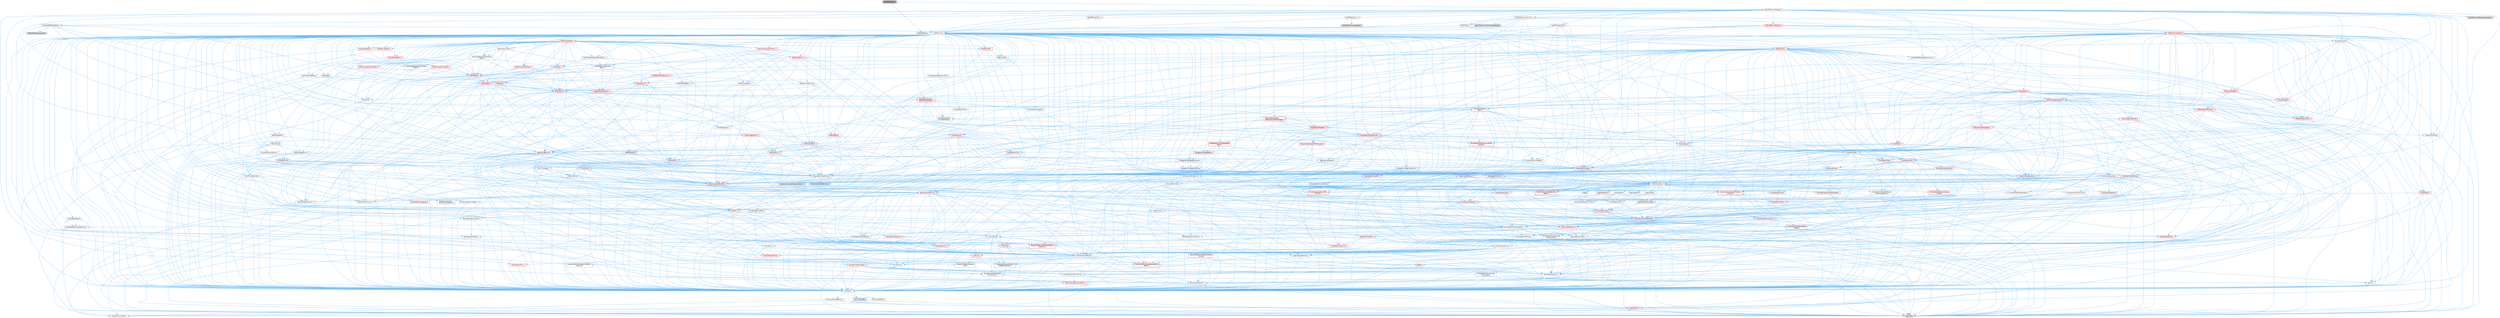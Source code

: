 digraph "RigVMMemory.h"
{
 // INTERACTIVE_SVG=YES
 // LATEX_PDF_SIZE
  bgcolor="transparent";
  edge [fontname=Helvetica,fontsize=10,labelfontname=Helvetica,labelfontsize=10];
  node [fontname=Helvetica,fontsize=10,shape=box,height=0.2,width=0.4];
  Node1 [id="Node000001",label="RigVMMemory.h",height=0.2,width=0.4,color="gray40", fillcolor="grey60", style="filled", fontcolor="black",tooltip=" "];
  Node1 -> Node2 [id="edge1_Node000001_Node000002",color="steelblue1",style="solid",tooltip=" "];
  Node2 [id="Node000002",label="RigVMDefines.h",height=0.2,width=0.4,color="grey40", fillcolor="white", style="filled",URL="$da/db4/RigVMDefines_8h.html",tooltip=" "];
  Node1 -> Node3 [id="edge2_Node000001_Node000003",color="steelblue1",style="solid",tooltip=" "];
  Node3 [id="Node000003",label="RigVMMemoryStorage.h",height=0.2,width=0.4,color="grey40", fillcolor="white", style="filled",URL="$d1/dd5/RigVMMemoryStorage_8h.html",tooltip=" "];
  Node3 -> Node4 [id="edge3_Node000003_Node000004",color="steelblue1",style="solid",tooltip=" "];
  Node4 [id="Node000004",label="Containers/Array.h",height=0.2,width=0.4,color="grey40", fillcolor="white", style="filled",URL="$df/dd0/Array_8h.html",tooltip=" "];
  Node4 -> Node5 [id="edge4_Node000004_Node000005",color="steelblue1",style="solid",tooltip=" "];
  Node5 [id="Node000005",label="CoreTypes.h",height=0.2,width=0.4,color="grey40", fillcolor="white", style="filled",URL="$dc/dec/CoreTypes_8h.html",tooltip=" "];
  Node5 -> Node6 [id="edge5_Node000005_Node000006",color="steelblue1",style="solid",tooltip=" "];
  Node6 [id="Node000006",label="HAL/Platform.h",height=0.2,width=0.4,color="red", fillcolor="#FFF0F0", style="filled",URL="$d9/dd0/Platform_8h.html",tooltip=" "];
  Node6 -> Node9 [id="edge6_Node000006_Node000009",color="steelblue1",style="solid",tooltip=" "];
  Node9 [id="Node000009",label="type_traits",height=0.2,width=0.4,color="grey60", fillcolor="#E0E0E0", style="filled",tooltip=" "];
  Node6 -> Node10 [id="edge7_Node000006_Node000010",color="steelblue1",style="solid",tooltip=" "];
  Node10 [id="Node000010",label="PreprocessorHelpers.h",height=0.2,width=0.4,color="grey40", fillcolor="white", style="filled",URL="$db/ddb/PreprocessorHelpers_8h.html",tooltip=" "];
  Node5 -> Node16 [id="edge8_Node000005_Node000016",color="steelblue1",style="solid",tooltip=" "];
  Node16 [id="Node000016",label="ProfilingDebugging\l/UMemoryDefines.h",height=0.2,width=0.4,color="grey40", fillcolor="white", style="filled",URL="$d2/da2/UMemoryDefines_8h.html",tooltip=" "];
  Node5 -> Node17 [id="edge9_Node000005_Node000017",color="steelblue1",style="solid",tooltip=" "];
  Node17 [id="Node000017",label="Misc/CoreMiscDefines.h",height=0.2,width=0.4,color="grey40", fillcolor="white", style="filled",URL="$da/d38/CoreMiscDefines_8h.html",tooltip=" "];
  Node17 -> Node6 [id="edge10_Node000017_Node000006",color="steelblue1",style="solid",tooltip=" "];
  Node17 -> Node10 [id="edge11_Node000017_Node000010",color="steelblue1",style="solid",tooltip=" "];
  Node5 -> Node18 [id="edge12_Node000005_Node000018",color="steelblue1",style="solid",tooltip=" "];
  Node18 [id="Node000018",label="Misc/CoreDefines.h",height=0.2,width=0.4,color="grey40", fillcolor="white", style="filled",URL="$d3/dd2/CoreDefines_8h.html",tooltip=" "];
  Node4 -> Node19 [id="edge13_Node000004_Node000019",color="steelblue1",style="solid",tooltip=" "];
  Node19 [id="Node000019",label="Misc/AssertionMacros.h",height=0.2,width=0.4,color="grey40", fillcolor="white", style="filled",URL="$d0/dfa/AssertionMacros_8h.html",tooltip=" "];
  Node19 -> Node5 [id="edge14_Node000019_Node000005",color="steelblue1",style="solid",tooltip=" "];
  Node19 -> Node6 [id="edge15_Node000019_Node000006",color="steelblue1",style="solid",tooltip=" "];
  Node19 -> Node20 [id="edge16_Node000019_Node000020",color="steelblue1",style="solid",tooltip=" "];
  Node20 [id="Node000020",label="HAL/PlatformMisc.h",height=0.2,width=0.4,color="red", fillcolor="#FFF0F0", style="filled",URL="$d0/df5/PlatformMisc_8h.html",tooltip=" "];
  Node20 -> Node5 [id="edge17_Node000020_Node000005",color="steelblue1",style="solid",tooltip=" "];
  Node19 -> Node10 [id="edge18_Node000019_Node000010",color="steelblue1",style="solid",tooltip=" "];
  Node19 -> Node56 [id="edge19_Node000019_Node000056",color="steelblue1",style="solid",tooltip=" "];
  Node56 [id="Node000056",label="Templates/EnableIf.h",height=0.2,width=0.4,color="grey40", fillcolor="white", style="filled",URL="$d7/d60/EnableIf_8h.html",tooltip=" "];
  Node56 -> Node5 [id="edge20_Node000056_Node000005",color="steelblue1",style="solid",tooltip=" "];
  Node19 -> Node57 [id="edge21_Node000019_Node000057",color="steelblue1",style="solid",tooltip=" "];
  Node57 [id="Node000057",label="Templates/IsArrayOrRefOf\lTypeByPredicate.h",height=0.2,width=0.4,color="grey40", fillcolor="white", style="filled",URL="$d6/da1/IsArrayOrRefOfTypeByPredicate_8h.html",tooltip=" "];
  Node57 -> Node5 [id="edge22_Node000057_Node000005",color="steelblue1",style="solid",tooltip=" "];
  Node19 -> Node58 [id="edge23_Node000019_Node000058",color="steelblue1",style="solid",tooltip=" "];
  Node58 [id="Node000058",label="Templates/IsValidVariadic\lFunctionArg.h",height=0.2,width=0.4,color="grey40", fillcolor="white", style="filled",URL="$d0/dc8/IsValidVariadicFunctionArg_8h.html",tooltip=" "];
  Node58 -> Node5 [id="edge24_Node000058_Node000005",color="steelblue1",style="solid",tooltip=" "];
  Node58 -> Node59 [id="edge25_Node000058_Node000059",color="steelblue1",style="solid",tooltip=" "];
  Node59 [id="Node000059",label="IsEnum.h",height=0.2,width=0.4,color="grey40", fillcolor="white", style="filled",URL="$d4/de5/IsEnum_8h.html",tooltip=" "];
  Node58 -> Node9 [id="edge26_Node000058_Node000009",color="steelblue1",style="solid",tooltip=" "];
  Node19 -> Node60 [id="edge27_Node000019_Node000060",color="steelblue1",style="solid",tooltip=" "];
  Node60 [id="Node000060",label="Traits/IsCharEncodingCompatible\lWith.h",height=0.2,width=0.4,color="red", fillcolor="#FFF0F0", style="filled",URL="$df/dd1/IsCharEncodingCompatibleWith_8h.html",tooltip=" "];
  Node60 -> Node9 [id="edge28_Node000060_Node000009",color="steelblue1",style="solid",tooltip=" "];
  Node19 -> Node62 [id="edge29_Node000019_Node000062",color="steelblue1",style="solid",tooltip=" "];
  Node62 [id="Node000062",label="Misc/VarArgs.h",height=0.2,width=0.4,color="grey40", fillcolor="white", style="filled",URL="$d5/d6f/VarArgs_8h.html",tooltip=" "];
  Node62 -> Node5 [id="edge30_Node000062_Node000005",color="steelblue1",style="solid",tooltip=" "];
  Node19 -> Node63 [id="edge31_Node000019_Node000063",color="steelblue1",style="solid",tooltip=" "];
  Node63 [id="Node000063",label="String/FormatStringSan.h",height=0.2,width=0.4,color="red", fillcolor="#FFF0F0", style="filled",URL="$d3/d8b/FormatStringSan_8h.html",tooltip=" "];
  Node63 -> Node9 [id="edge32_Node000063_Node000009",color="steelblue1",style="solid",tooltip=" "];
  Node63 -> Node5 [id="edge33_Node000063_Node000005",color="steelblue1",style="solid",tooltip=" "];
  Node63 -> Node64 [id="edge34_Node000063_Node000064",color="steelblue1",style="solid",tooltip=" "];
  Node64 [id="Node000064",label="Templates/Requires.h",height=0.2,width=0.4,color="grey40", fillcolor="white", style="filled",URL="$dc/d96/Requires_8h.html",tooltip=" "];
  Node64 -> Node56 [id="edge35_Node000064_Node000056",color="steelblue1",style="solid",tooltip=" "];
  Node64 -> Node9 [id="edge36_Node000064_Node000009",color="steelblue1",style="solid",tooltip=" "];
  Node63 -> Node58 [id="edge37_Node000063_Node000058",color="steelblue1",style="solid",tooltip=" "];
  Node63 -> Node28 [id="edge38_Node000063_Node000028",color="steelblue1",style="solid",tooltip=" "];
  Node28 [id="Node000028",label="Containers/ContainersFwd.h",height=0.2,width=0.4,color="grey40", fillcolor="white", style="filled",URL="$d4/d0a/ContainersFwd_8h.html",tooltip=" "];
  Node28 -> Node6 [id="edge39_Node000028_Node000006",color="steelblue1",style="solid",tooltip=" "];
  Node28 -> Node5 [id="edge40_Node000028_Node000005",color="steelblue1",style="solid",tooltip=" "];
  Node28 -> Node25 [id="edge41_Node000028_Node000025",color="steelblue1",style="solid",tooltip=" "];
  Node25 [id="Node000025",label="Traits/IsContiguousContainer.h",height=0.2,width=0.4,color="red", fillcolor="#FFF0F0", style="filled",URL="$d5/d3c/IsContiguousContainer_8h.html",tooltip=" "];
  Node25 -> Node5 [id="edge42_Node000025_Node000005",color="steelblue1",style="solid",tooltip=" "];
  Node19 -> Node69 [id="edge43_Node000019_Node000069",color="steelblue1",style="solid",tooltip=" "];
  Node69 [id="Node000069",label="atomic",height=0.2,width=0.4,color="grey60", fillcolor="#E0E0E0", style="filled",tooltip=" "];
  Node4 -> Node70 [id="edge44_Node000004_Node000070",color="steelblue1",style="solid",tooltip=" "];
  Node70 [id="Node000070",label="Misc/IntrusiveUnsetOptional\lState.h",height=0.2,width=0.4,color="red", fillcolor="#FFF0F0", style="filled",URL="$d2/d0a/IntrusiveUnsetOptionalState_8h.html",tooltip=" "];
  Node4 -> Node72 [id="edge45_Node000004_Node000072",color="steelblue1",style="solid",tooltip=" "];
  Node72 [id="Node000072",label="Misc/ReverseIterate.h",height=0.2,width=0.4,color="red", fillcolor="#FFF0F0", style="filled",URL="$db/de3/ReverseIterate_8h.html",tooltip=" "];
  Node72 -> Node6 [id="edge46_Node000072_Node000006",color="steelblue1",style="solid",tooltip=" "];
  Node4 -> Node74 [id="edge47_Node000004_Node000074",color="steelblue1",style="solid",tooltip=" "];
  Node74 [id="Node000074",label="HAL/UnrealMemory.h",height=0.2,width=0.4,color="red", fillcolor="#FFF0F0", style="filled",URL="$d9/d96/UnrealMemory_8h.html",tooltip=" "];
  Node74 -> Node5 [id="edge48_Node000074_Node000005",color="steelblue1",style="solid",tooltip=" "];
  Node74 -> Node75 [id="edge49_Node000074_Node000075",color="steelblue1",style="solid",tooltip=" "];
  Node75 [id="Node000075",label="GenericPlatform/GenericPlatform\lMemory.h",height=0.2,width=0.4,color="red", fillcolor="#FFF0F0", style="filled",URL="$dd/d22/GenericPlatformMemory_8h.html",tooltip=" "];
  Node75 -> Node27 [id="edge50_Node000075_Node000027",color="steelblue1",style="solid",tooltip=" "];
  Node27 [id="Node000027",label="CoreFwd.h",height=0.2,width=0.4,color="red", fillcolor="#FFF0F0", style="filled",URL="$d1/d1e/CoreFwd_8h.html",tooltip=" "];
  Node27 -> Node5 [id="edge51_Node000027_Node000005",color="steelblue1",style="solid",tooltip=" "];
  Node27 -> Node28 [id="edge52_Node000027_Node000028",color="steelblue1",style="solid",tooltip=" "];
  Node27 -> Node30 [id="edge53_Node000027_Node000030",color="steelblue1",style="solid",tooltip=" "];
  Node30 [id="Node000030",label="UObject/UObjectHierarchy\lFwd.h",height=0.2,width=0.4,color="grey40", fillcolor="white", style="filled",URL="$d3/d13/UObjectHierarchyFwd_8h.html",tooltip=" "];
  Node75 -> Node5 [id="edge54_Node000075_Node000005",color="steelblue1",style="solid",tooltip=" "];
  Node75 -> Node76 [id="edge55_Node000075_Node000076",color="steelblue1",style="solid",tooltip=" "];
  Node76 [id="Node000076",label="HAL/PlatformString.h",height=0.2,width=0.4,color="red", fillcolor="#FFF0F0", style="filled",URL="$db/db5/PlatformString_8h.html",tooltip=" "];
  Node76 -> Node5 [id="edge56_Node000076_Node000005",color="steelblue1",style="solid",tooltip=" "];
  Node74 -> Node78 [id="edge57_Node000074_Node000078",color="steelblue1",style="solid",tooltip=" "];
  Node78 [id="Node000078",label="HAL/MemoryBase.h",height=0.2,width=0.4,color="red", fillcolor="#FFF0F0", style="filled",URL="$d6/d9f/MemoryBase_8h.html",tooltip=" "];
  Node78 -> Node5 [id="edge58_Node000078_Node000005",color="steelblue1",style="solid",tooltip=" "];
  Node78 -> Node49 [id="edge59_Node000078_Node000049",color="steelblue1",style="solid",tooltip=" "];
  Node49 [id="Node000049",label="HAL/PlatformAtomics.h",height=0.2,width=0.4,color="red", fillcolor="#FFF0F0", style="filled",URL="$d3/d36/PlatformAtomics_8h.html",tooltip=" "];
  Node49 -> Node5 [id="edge60_Node000049_Node000005",color="steelblue1",style="solid",tooltip=" "];
  Node78 -> Node32 [id="edge61_Node000078_Node000032",color="steelblue1",style="solid",tooltip=" "];
  Node32 [id="Node000032",label="HAL/PlatformCrt.h",height=0.2,width=0.4,color="red", fillcolor="#FFF0F0", style="filled",URL="$d8/d75/PlatformCrt_8h.html",tooltip=" "];
  Node78 -> Node79 [id="edge62_Node000078_Node000079",color="steelblue1",style="solid",tooltip=" "];
  Node79 [id="Node000079",label="Misc/Exec.h",height=0.2,width=0.4,color="grey40", fillcolor="white", style="filled",URL="$de/ddb/Exec_8h.html",tooltip=" "];
  Node79 -> Node5 [id="edge63_Node000079_Node000005",color="steelblue1",style="solid",tooltip=" "];
  Node79 -> Node19 [id="edge64_Node000079_Node000019",color="steelblue1",style="solid",tooltip=" "];
  Node78 -> Node80 [id="edge65_Node000078_Node000080",color="steelblue1",style="solid",tooltip=" "];
  Node80 [id="Node000080",label="Misc/OutputDevice.h",height=0.2,width=0.4,color="grey40", fillcolor="white", style="filled",URL="$d7/d32/OutputDevice_8h.html",tooltip=" "];
  Node80 -> Node27 [id="edge66_Node000080_Node000027",color="steelblue1",style="solid",tooltip=" "];
  Node80 -> Node5 [id="edge67_Node000080_Node000005",color="steelblue1",style="solid",tooltip=" "];
  Node80 -> Node81 [id="edge68_Node000080_Node000081",color="steelblue1",style="solid",tooltip=" "];
  Node81 [id="Node000081",label="Logging/LogVerbosity.h",height=0.2,width=0.4,color="grey40", fillcolor="white", style="filled",URL="$d2/d8f/LogVerbosity_8h.html",tooltip=" "];
  Node81 -> Node5 [id="edge69_Node000081_Node000005",color="steelblue1",style="solid",tooltip=" "];
  Node80 -> Node62 [id="edge70_Node000080_Node000062",color="steelblue1",style="solid",tooltip=" "];
  Node80 -> Node57 [id="edge71_Node000080_Node000057",color="steelblue1",style="solid",tooltip=" "];
  Node80 -> Node58 [id="edge72_Node000080_Node000058",color="steelblue1",style="solid",tooltip=" "];
  Node80 -> Node60 [id="edge73_Node000080_Node000060",color="steelblue1",style="solid",tooltip=" "];
  Node74 -> Node91 [id="edge74_Node000074_Node000091",color="steelblue1",style="solid",tooltip=" "];
  Node91 [id="Node000091",label="HAL/PlatformMemory.h",height=0.2,width=0.4,color="red", fillcolor="#FFF0F0", style="filled",URL="$de/d68/PlatformMemory_8h.html",tooltip=" "];
  Node91 -> Node5 [id="edge75_Node000091_Node000005",color="steelblue1",style="solid",tooltip=" "];
  Node91 -> Node75 [id="edge76_Node000091_Node000075",color="steelblue1",style="solid",tooltip=" "];
  Node74 -> Node94 [id="edge77_Node000074_Node000094",color="steelblue1",style="solid",tooltip=" "];
  Node94 [id="Node000094",label="Templates/IsPointer.h",height=0.2,width=0.4,color="grey40", fillcolor="white", style="filled",URL="$d7/d05/IsPointer_8h.html",tooltip=" "];
  Node94 -> Node5 [id="edge78_Node000094_Node000005",color="steelblue1",style="solid",tooltip=" "];
  Node4 -> Node95 [id="edge79_Node000004_Node000095",color="steelblue1",style="solid",tooltip=" "];
  Node95 [id="Node000095",label="Templates/UnrealTypeTraits.h",height=0.2,width=0.4,color="grey40", fillcolor="white", style="filled",URL="$d2/d2d/UnrealTypeTraits_8h.html",tooltip=" "];
  Node95 -> Node5 [id="edge80_Node000095_Node000005",color="steelblue1",style="solid",tooltip=" "];
  Node95 -> Node94 [id="edge81_Node000095_Node000094",color="steelblue1",style="solid",tooltip=" "];
  Node95 -> Node19 [id="edge82_Node000095_Node000019",color="steelblue1",style="solid",tooltip=" "];
  Node95 -> Node87 [id="edge83_Node000095_Node000087",color="steelblue1",style="solid",tooltip=" "];
  Node87 [id="Node000087",label="Templates/AndOrNot.h",height=0.2,width=0.4,color="grey40", fillcolor="white", style="filled",URL="$db/d0a/AndOrNot_8h.html",tooltip=" "];
  Node87 -> Node5 [id="edge84_Node000087_Node000005",color="steelblue1",style="solid",tooltip=" "];
  Node95 -> Node56 [id="edge85_Node000095_Node000056",color="steelblue1",style="solid",tooltip=" "];
  Node95 -> Node96 [id="edge86_Node000095_Node000096",color="steelblue1",style="solid",tooltip=" "];
  Node96 [id="Node000096",label="Templates/IsArithmetic.h",height=0.2,width=0.4,color="grey40", fillcolor="white", style="filled",URL="$d2/d5d/IsArithmetic_8h.html",tooltip=" "];
  Node96 -> Node5 [id="edge87_Node000096_Node000005",color="steelblue1",style="solid",tooltip=" "];
  Node95 -> Node59 [id="edge88_Node000095_Node000059",color="steelblue1",style="solid",tooltip=" "];
  Node95 -> Node97 [id="edge89_Node000095_Node000097",color="steelblue1",style="solid",tooltip=" "];
  Node97 [id="Node000097",label="Templates/Models.h",height=0.2,width=0.4,color="red", fillcolor="#FFF0F0", style="filled",URL="$d3/d0c/Models_8h.html",tooltip=" "];
  Node95 -> Node98 [id="edge90_Node000095_Node000098",color="steelblue1",style="solid",tooltip=" "];
  Node98 [id="Node000098",label="Templates/IsPODType.h",height=0.2,width=0.4,color="grey40", fillcolor="white", style="filled",URL="$d7/db1/IsPODType_8h.html",tooltip=" "];
  Node98 -> Node5 [id="edge91_Node000098_Node000005",color="steelblue1",style="solid",tooltip=" "];
  Node95 -> Node99 [id="edge92_Node000095_Node000099",color="steelblue1",style="solid",tooltip=" "];
  Node99 [id="Node000099",label="Templates/IsUECoreType.h",height=0.2,width=0.4,color="grey40", fillcolor="white", style="filled",URL="$d1/db8/IsUECoreType_8h.html",tooltip=" "];
  Node99 -> Node5 [id="edge93_Node000099_Node000005",color="steelblue1",style="solid",tooltip=" "];
  Node99 -> Node9 [id="edge94_Node000099_Node000009",color="steelblue1",style="solid",tooltip=" "];
  Node95 -> Node88 [id="edge95_Node000095_Node000088",color="steelblue1",style="solid",tooltip=" "];
  Node88 [id="Node000088",label="Templates/IsTriviallyCopy\lConstructible.h",height=0.2,width=0.4,color="grey40", fillcolor="white", style="filled",URL="$d3/d78/IsTriviallyCopyConstructible_8h.html",tooltip=" "];
  Node88 -> Node5 [id="edge96_Node000088_Node000005",color="steelblue1",style="solid",tooltip=" "];
  Node88 -> Node9 [id="edge97_Node000088_Node000009",color="steelblue1",style="solid",tooltip=" "];
  Node4 -> Node100 [id="edge98_Node000004_Node000100",color="steelblue1",style="solid",tooltip=" "];
  Node100 [id="Node000100",label="Templates/UnrealTemplate.h",height=0.2,width=0.4,color="red", fillcolor="#FFF0F0", style="filled",URL="$d4/d24/UnrealTemplate_8h.html",tooltip=" "];
  Node100 -> Node5 [id="edge99_Node000100_Node000005",color="steelblue1",style="solid",tooltip=" "];
  Node100 -> Node94 [id="edge100_Node000100_Node000094",color="steelblue1",style="solid",tooltip=" "];
  Node100 -> Node74 [id="edge101_Node000100_Node000074",color="steelblue1",style="solid",tooltip=" "];
  Node100 -> Node95 [id="edge102_Node000100_Node000095",color="steelblue1",style="solid",tooltip=" "];
  Node100 -> Node103 [id="edge103_Node000100_Node000103",color="steelblue1",style="solid",tooltip=" "];
  Node103 [id="Node000103",label="Templates/RemoveReference.h",height=0.2,width=0.4,color="grey40", fillcolor="white", style="filled",URL="$da/dbe/RemoveReference_8h.html",tooltip=" "];
  Node103 -> Node5 [id="edge104_Node000103_Node000005",color="steelblue1",style="solid",tooltip=" "];
  Node100 -> Node64 [id="edge105_Node000100_Node000064",color="steelblue1",style="solid",tooltip=" "];
  Node100 -> Node104 [id="edge106_Node000100_Node000104",color="steelblue1",style="solid",tooltip=" "];
  Node104 [id="Node000104",label="Templates/TypeCompatible\lBytes.h",height=0.2,width=0.4,color="red", fillcolor="#FFF0F0", style="filled",URL="$df/d0a/TypeCompatibleBytes_8h.html",tooltip=" "];
  Node104 -> Node5 [id="edge107_Node000104_Node000005",color="steelblue1",style="solid",tooltip=" "];
  Node104 -> Node9 [id="edge108_Node000104_Node000009",color="steelblue1",style="solid",tooltip=" "];
  Node100 -> Node25 [id="edge109_Node000100_Node000025",color="steelblue1",style="solid",tooltip=" "];
  Node100 -> Node9 [id="edge110_Node000100_Node000009",color="steelblue1",style="solid",tooltip=" "];
  Node4 -> Node106 [id="edge111_Node000004_Node000106",color="steelblue1",style="solid",tooltip=" "];
  Node106 [id="Node000106",label="Containers/AllowShrinking.h",height=0.2,width=0.4,color="grey40", fillcolor="white", style="filled",URL="$d7/d1a/AllowShrinking_8h.html",tooltip=" "];
  Node106 -> Node5 [id="edge112_Node000106_Node000005",color="steelblue1",style="solid",tooltip=" "];
  Node4 -> Node107 [id="edge113_Node000004_Node000107",color="steelblue1",style="solid",tooltip=" "];
  Node107 [id="Node000107",label="Containers/ContainerAllocation\lPolicies.h",height=0.2,width=0.4,color="red", fillcolor="#FFF0F0", style="filled",URL="$d7/dff/ContainerAllocationPolicies_8h.html",tooltip=" "];
  Node107 -> Node5 [id="edge114_Node000107_Node000005",color="steelblue1",style="solid",tooltip=" "];
  Node107 -> Node107 [id="edge115_Node000107_Node000107",color="steelblue1",style="solid",tooltip=" "];
  Node107 -> Node109 [id="edge116_Node000107_Node000109",color="steelblue1",style="solid",tooltip=" "];
  Node109 [id="Node000109",label="HAL/PlatformMath.h",height=0.2,width=0.4,color="red", fillcolor="#FFF0F0", style="filled",URL="$dc/d53/PlatformMath_8h.html",tooltip=" "];
  Node109 -> Node5 [id="edge117_Node000109_Node000005",color="steelblue1",style="solid",tooltip=" "];
  Node107 -> Node74 [id="edge118_Node000107_Node000074",color="steelblue1",style="solid",tooltip=" "];
  Node107 -> Node42 [id="edge119_Node000107_Node000042",color="steelblue1",style="solid",tooltip=" "];
  Node42 [id="Node000042",label="Math/NumericLimits.h",height=0.2,width=0.4,color="grey40", fillcolor="white", style="filled",URL="$df/d1b/NumericLimits_8h.html",tooltip=" "];
  Node42 -> Node5 [id="edge120_Node000042_Node000005",color="steelblue1",style="solid",tooltip=" "];
  Node107 -> Node19 [id="edge121_Node000107_Node000019",color="steelblue1",style="solid",tooltip=" "];
  Node107 -> Node118 [id="edge122_Node000107_Node000118",color="steelblue1",style="solid",tooltip=" "];
  Node118 [id="Node000118",label="Templates/MemoryOps.h",height=0.2,width=0.4,color="red", fillcolor="#FFF0F0", style="filled",URL="$db/dea/MemoryOps_8h.html",tooltip=" "];
  Node118 -> Node5 [id="edge123_Node000118_Node000005",color="steelblue1",style="solid",tooltip=" "];
  Node118 -> Node74 [id="edge124_Node000118_Node000074",color="steelblue1",style="solid",tooltip=" "];
  Node118 -> Node89 [id="edge125_Node000118_Node000089",color="steelblue1",style="solid",tooltip=" "];
  Node89 [id="Node000089",label="Templates/IsTriviallyCopy\lAssignable.h",height=0.2,width=0.4,color="grey40", fillcolor="white", style="filled",URL="$d2/df2/IsTriviallyCopyAssignable_8h.html",tooltip=" "];
  Node89 -> Node5 [id="edge126_Node000089_Node000005",color="steelblue1",style="solid",tooltip=" "];
  Node89 -> Node9 [id="edge127_Node000089_Node000009",color="steelblue1",style="solid",tooltip=" "];
  Node118 -> Node88 [id="edge128_Node000118_Node000088",color="steelblue1",style="solid",tooltip=" "];
  Node118 -> Node64 [id="edge129_Node000118_Node000064",color="steelblue1",style="solid",tooltip=" "];
  Node118 -> Node95 [id="edge130_Node000118_Node000095",color="steelblue1",style="solid",tooltip=" "];
  Node118 -> Node9 [id="edge131_Node000118_Node000009",color="steelblue1",style="solid",tooltip=" "];
  Node107 -> Node104 [id="edge132_Node000107_Node000104",color="steelblue1",style="solid",tooltip=" "];
  Node107 -> Node9 [id="edge133_Node000107_Node000009",color="steelblue1",style="solid",tooltip=" "];
  Node4 -> Node119 [id="edge134_Node000004_Node000119",color="steelblue1",style="solid",tooltip=" "];
  Node119 [id="Node000119",label="Containers/ContainerElement\lTypeCompatibility.h",height=0.2,width=0.4,color="grey40", fillcolor="white", style="filled",URL="$df/ddf/ContainerElementTypeCompatibility_8h.html",tooltip=" "];
  Node119 -> Node5 [id="edge135_Node000119_Node000005",color="steelblue1",style="solid",tooltip=" "];
  Node119 -> Node95 [id="edge136_Node000119_Node000095",color="steelblue1",style="solid",tooltip=" "];
  Node4 -> Node120 [id="edge137_Node000004_Node000120",color="steelblue1",style="solid",tooltip=" "];
  Node120 [id="Node000120",label="Serialization/Archive.h",height=0.2,width=0.4,color="red", fillcolor="#FFF0F0", style="filled",URL="$d7/d3b/Archive_8h.html",tooltip=" "];
  Node120 -> Node27 [id="edge138_Node000120_Node000027",color="steelblue1",style="solid",tooltip=" "];
  Node120 -> Node5 [id="edge139_Node000120_Node000005",color="steelblue1",style="solid",tooltip=" "];
  Node120 -> Node121 [id="edge140_Node000120_Node000121",color="steelblue1",style="solid",tooltip=" "];
  Node121 [id="Node000121",label="HAL/PlatformProperties.h",height=0.2,width=0.4,color="red", fillcolor="#FFF0F0", style="filled",URL="$d9/db0/PlatformProperties_8h.html",tooltip=" "];
  Node121 -> Node5 [id="edge141_Node000121_Node000005",color="steelblue1",style="solid",tooltip=" "];
  Node120 -> Node124 [id="edge142_Node000120_Node000124",color="steelblue1",style="solid",tooltip=" "];
  Node124 [id="Node000124",label="Internationalization\l/TextNamespaceFwd.h",height=0.2,width=0.4,color="grey40", fillcolor="white", style="filled",URL="$d8/d97/TextNamespaceFwd_8h.html",tooltip=" "];
  Node124 -> Node5 [id="edge143_Node000124_Node000005",color="steelblue1",style="solid",tooltip=" "];
  Node120 -> Node19 [id="edge144_Node000120_Node000019",color="steelblue1",style="solid",tooltip=" "];
  Node120 -> Node125 [id="edge145_Node000120_Node000125",color="steelblue1",style="solid",tooltip=" "];
  Node125 [id="Node000125",label="Misc/EngineVersionBase.h",height=0.2,width=0.4,color="grey40", fillcolor="white", style="filled",URL="$d5/d2b/EngineVersionBase_8h.html",tooltip=" "];
  Node125 -> Node5 [id="edge146_Node000125_Node000005",color="steelblue1",style="solid",tooltip=" "];
  Node120 -> Node62 [id="edge147_Node000120_Node000062",color="steelblue1",style="solid",tooltip=" "];
  Node120 -> Node56 [id="edge148_Node000120_Node000056",color="steelblue1",style="solid",tooltip=" "];
  Node120 -> Node57 [id="edge149_Node000120_Node000057",color="steelblue1",style="solid",tooltip=" "];
  Node120 -> Node128 [id="edge150_Node000120_Node000128",color="steelblue1",style="solid",tooltip=" "];
  Node128 [id="Node000128",label="Templates/IsEnumClass.h",height=0.2,width=0.4,color="grey40", fillcolor="white", style="filled",URL="$d7/d15/IsEnumClass_8h.html",tooltip=" "];
  Node128 -> Node5 [id="edge151_Node000128_Node000005",color="steelblue1",style="solid",tooltip=" "];
  Node128 -> Node87 [id="edge152_Node000128_Node000087",color="steelblue1",style="solid",tooltip=" "];
  Node120 -> Node58 [id="edge153_Node000120_Node000058",color="steelblue1",style="solid",tooltip=" "];
  Node120 -> Node100 [id="edge154_Node000120_Node000100",color="steelblue1",style="solid",tooltip=" "];
  Node120 -> Node60 [id="edge155_Node000120_Node000060",color="steelblue1",style="solid",tooltip=" "];
  Node120 -> Node129 [id="edge156_Node000120_Node000129",color="steelblue1",style="solid",tooltip=" "];
  Node129 [id="Node000129",label="UObject/ObjectVersion.h",height=0.2,width=0.4,color="grey40", fillcolor="white", style="filled",URL="$da/d63/ObjectVersion_8h.html",tooltip=" "];
  Node129 -> Node5 [id="edge157_Node000129_Node000005",color="steelblue1",style="solid",tooltip=" "];
  Node4 -> Node130 [id="edge158_Node000004_Node000130",color="steelblue1",style="solid",tooltip=" "];
  Node130 [id="Node000130",label="Serialization/MemoryImage\lWriter.h",height=0.2,width=0.4,color="red", fillcolor="#FFF0F0", style="filled",URL="$d0/d08/MemoryImageWriter_8h.html",tooltip=" "];
  Node130 -> Node5 [id="edge159_Node000130_Node000005",color="steelblue1",style="solid",tooltip=" "];
  Node4 -> Node144 [id="edge160_Node000004_Node000144",color="steelblue1",style="solid",tooltip=" "];
  Node144 [id="Node000144",label="Algo/Heapify.h",height=0.2,width=0.4,color="grey40", fillcolor="white", style="filled",URL="$d0/d2a/Heapify_8h.html",tooltip=" "];
  Node144 -> Node145 [id="edge161_Node000144_Node000145",color="steelblue1",style="solid",tooltip=" "];
  Node145 [id="Node000145",label="Algo/Impl/BinaryHeap.h",height=0.2,width=0.4,color="red", fillcolor="#FFF0F0", style="filled",URL="$d7/da3/Algo_2Impl_2BinaryHeap_8h.html",tooltip=" "];
  Node145 -> Node146 [id="edge162_Node000145_Node000146",color="steelblue1",style="solid",tooltip=" "];
  Node146 [id="Node000146",label="Templates/Invoke.h",height=0.2,width=0.4,color="red", fillcolor="#FFF0F0", style="filled",URL="$d7/deb/Invoke_8h.html",tooltip=" "];
  Node146 -> Node5 [id="edge163_Node000146_Node000005",color="steelblue1",style="solid",tooltip=" "];
  Node146 -> Node100 [id="edge164_Node000146_Node000100",color="steelblue1",style="solid",tooltip=" "];
  Node146 -> Node9 [id="edge165_Node000146_Node000009",color="steelblue1",style="solid",tooltip=" "];
  Node145 -> Node9 [id="edge166_Node000145_Node000009",color="steelblue1",style="solid",tooltip=" "];
  Node144 -> Node150 [id="edge167_Node000144_Node000150",color="steelblue1",style="solid",tooltip=" "];
  Node150 [id="Node000150",label="Templates/IdentityFunctor.h",height=0.2,width=0.4,color="grey40", fillcolor="white", style="filled",URL="$d7/d2e/IdentityFunctor_8h.html",tooltip=" "];
  Node150 -> Node6 [id="edge168_Node000150_Node000006",color="steelblue1",style="solid",tooltip=" "];
  Node144 -> Node146 [id="edge169_Node000144_Node000146",color="steelblue1",style="solid",tooltip=" "];
  Node144 -> Node151 [id="edge170_Node000144_Node000151",color="steelblue1",style="solid",tooltip=" "];
  Node151 [id="Node000151",label="Templates/Less.h",height=0.2,width=0.4,color="grey40", fillcolor="white", style="filled",URL="$de/dc8/Less_8h.html",tooltip=" "];
  Node151 -> Node5 [id="edge171_Node000151_Node000005",color="steelblue1",style="solid",tooltip=" "];
  Node151 -> Node100 [id="edge172_Node000151_Node000100",color="steelblue1",style="solid",tooltip=" "];
  Node144 -> Node100 [id="edge173_Node000144_Node000100",color="steelblue1",style="solid",tooltip=" "];
  Node4 -> Node152 [id="edge174_Node000004_Node000152",color="steelblue1",style="solid",tooltip=" "];
  Node152 [id="Node000152",label="Algo/HeapSort.h",height=0.2,width=0.4,color="grey40", fillcolor="white", style="filled",URL="$d3/d92/HeapSort_8h.html",tooltip=" "];
  Node152 -> Node145 [id="edge175_Node000152_Node000145",color="steelblue1",style="solid",tooltip=" "];
  Node152 -> Node150 [id="edge176_Node000152_Node000150",color="steelblue1",style="solid",tooltip=" "];
  Node152 -> Node151 [id="edge177_Node000152_Node000151",color="steelblue1",style="solid",tooltip=" "];
  Node152 -> Node100 [id="edge178_Node000152_Node000100",color="steelblue1",style="solid",tooltip=" "];
  Node4 -> Node153 [id="edge179_Node000004_Node000153",color="steelblue1",style="solid",tooltip=" "];
  Node153 [id="Node000153",label="Algo/IsHeap.h",height=0.2,width=0.4,color="grey40", fillcolor="white", style="filled",URL="$de/d32/IsHeap_8h.html",tooltip=" "];
  Node153 -> Node145 [id="edge180_Node000153_Node000145",color="steelblue1",style="solid",tooltip=" "];
  Node153 -> Node150 [id="edge181_Node000153_Node000150",color="steelblue1",style="solid",tooltip=" "];
  Node153 -> Node146 [id="edge182_Node000153_Node000146",color="steelblue1",style="solid",tooltip=" "];
  Node153 -> Node151 [id="edge183_Node000153_Node000151",color="steelblue1",style="solid",tooltip=" "];
  Node153 -> Node100 [id="edge184_Node000153_Node000100",color="steelblue1",style="solid",tooltip=" "];
  Node4 -> Node145 [id="edge185_Node000004_Node000145",color="steelblue1",style="solid",tooltip=" "];
  Node4 -> Node154 [id="edge186_Node000004_Node000154",color="steelblue1",style="solid",tooltip=" "];
  Node154 [id="Node000154",label="Algo/StableSort.h",height=0.2,width=0.4,color="red", fillcolor="#FFF0F0", style="filled",URL="$d7/d3c/StableSort_8h.html",tooltip=" "];
  Node154 -> Node150 [id="edge187_Node000154_Node000150",color="steelblue1",style="solid",tooltip=" "];
  Node154 -> Node146 [id="edge188_Node000154_Node000146",color="steelblue1",style="solid",tooltip=" "];
  Node154 -> Node151 [id="edge189_Node000154_Node000151",color="steelblue1",style="solid",tooltip=" "];
  Node154 -> Node100 [id="edge190_Node000154_Node000100",color="steelblue1",style="solid",tooltip=" "];
  Node4 -> Node157 [id="edge191_Node000004_Node000157",color="steelblue1",style="solid",tooltip=" "];
  Node157 [id="Node000157",label="Concepts/GetTypeHashable.h",height=0.2,width=0.4,color="grey40", fillcolor="white", style="filled",URL="$d3/da2/GetTypeHashable_8h.html",tooltip=" "];
  Node157 -> Node5 [id="edge192_Node000157_Node000005",color="steelblue1",style="solid",tooltip=" "];
  Node157 -> Node135 [id="edge193_Node000157_Node000135",color="steelblue1",style="solid",tooltip=" "];
  Node135 [id="Node000135",label="Templates/TypeHash.h",height=0.2,width=0.4,color="red", fillcolor="#FFF0F0", style="filled",URL="$d1/d62/TypeHash_8h.html",tooltip=" "];
  Node135 -> Node5 [id="edge194_Node000135_Node000005",color="steelblue1",style="solid",tooltip=" "];
  Node135 -> Node64 [id="edge195_Node000135_Node000064",color="steelblue1",style="solid",tooltip=" "];
  Node135 -> Node136 [id="edge196_Node000135_Node000136",color="steelblue1",style="solid",tooltip=" "];
  Node136 [id="Node000136",label="Misc/Crc.h",height=0.2,width=0.4,color="red", fillcolor="#FFF0F0", style="filled",URL="$d4/dd2/Crc_8h.html",tooltip=" "];
  Node136 -> Node5 [id="edge197_Node000136_Node000005",color="steelblue1",style="solid",tooltip=" "];
  Node136 -> Node76 [id="edge198_Node000136_Node000076",color="steelblue1",style="solid",tooltip=" "];
  Node136 -> Node19 [id="edge199_Node000136_Node000019",color="steelblue1",style="solid",tooltip=" "];
  Node136 -> Node137 [id="edge200_Node000136_Node000137",color="steelblue1",style="solid",tooltip=" "];
  Node137 [id="Node000137",label="Misc/CString.h",height=0.2,width=0.4,color="grey40", fillcolor="white", style="filled",URL="$d2/d49/CString_8h.html",tooltip=" "];
  Node137 -> Node5 [id="edge201_Node000137_Node000005",color="steelblue1",style="solid",tooltip=" "];
  Node137 -> Node32 [id="edge202_Node000137_Node000032",color="steelblue1",style="solid",tooltip=" "];
  Node137 -> Node76 [id="edge203_Node000137_Node000076",color="steelblue1",style="solid",tooltip=" "];
  Node137 -> Node19 [id="edge204_Node000137_Node000019",color="steelblue1",style="solid",tooltip=" "];
  Node137 -> Node138 [id="edge205_Node000137_Node000138",color="steelblue1",style="solid",tooltip=" "];
  Node138 [id="Node000138",label="Misc/Char.h",height=0.2,width=0.4,color="red", fillcolor="#FFF0F0", style="filled",URL="$d0/d58/Char_8h.html",tooltip=" "];
  Node138 -> Node5 [id="edge206_Node000138_Node000005",color="steelblue1",style="solid",tooltip=" "];
  Node138 -> Node9 [id="edge207_Node000138_Node000009",color="steelblue1",style="solid",tooltip=" "];
  Node137 -> Node62 [id="edge208_Node000137_Node000062",color="steelblue1",style="solid",tooltip=" "];
  Node137 -> Node57 [id="edge209_Node000137_Node000057",color="steelblue1",style="solid",tooltip=" "];
  Node137 -> Node58 [id="edge210_Node000137_Node000058",color="steelblue1",style="solid",tooltip=" "];
  Node137 -> Node60 [id="edge211_Node000137_Node000060",color="steelblue1",style="solid",tooltip=" "];
  Node136 -> Node138 [id="edge212_Node000136_Node000138",color="steelblue1",style="solid",tooltip=" "];
  Node136 -> Node95 [id="edge213_Node000136_Node000095",color="steelblue1",style="solid",tooltip=" "];
  Node135 -> Node9 [id="edge214_Node000135_Node000009",color="steelblue1",style="solid",tooltip=" "];
  Node4 -> Node150 [id="edge215_Node000004_Node000150",color="steelblue1",style="solid",tooltip=" "];
  Node4 -> Node146 [id="edge216_Node000004_Node000146",color="steelblue1",style="solid",tooltip=" "];
  Node4 -> Node151 [id="edge217_Node000004_Node000151",color="steelblue1",style="solid",tooltip=" "];
  Node4 -> Node158 [id="edge218_Node000004_Node000158",color="steelblue1",style="solid",tooltip=" "];
  Node158 [id="Node000158",label="Templates/LosesQualifiers\lFromTo.h",height=0.2,width=0.4,color="red", fillcolor="#FFF0F0", style="filled",URL="$d2/db3/LosesQualifiersFromTo_8h.html",tooltip=" "];
  Node158 -> Node9 [id="edge219_Node000158_Node000009",color="steelblue1",style="solid",tooltip=" "];
  Node4 -> Node64 [id="edge220_Node000004_Node000064",color="steelblue1",style="solid",tooltip=" "];
  Node4 -> Node159 [id="edge221_Node000004_Node000159",color="steelblue1",style="solid",tooltip=" "];
  Node159 [id="Node000159",label="Templates/Sorting.h",height=0.2,width=0.4,color="red", fillcolor="#FFF0F0", style="filled",URL="$d3/d9e/Sorting_8h.html",tooltip=" "];
  Node159 -> Node5 [id="edge222_Node000159_Node000005",color="steelblue1",style="solid",tooltip=" "];
  Node159 -> Node109 [id="edge223_Node000159_Node000109",color="steelblue1",style="solid",tooltip=" "];
  Node159 -> Node151 [id="edge224_Node000159_Node000151",color="steelblue1",style="solid",tooltip=" "];
  Node4 -> Node163 [id="edge225_Node000004_Node000163",color="steelblue1",style="solid",tooltip=" "];
  Node163 [id="Node000163",label="Templates/AlignmentTemplates.h",height=0.2,width=0.4,color="red", fillcolor="#FFF0F0", style="filled",URL="$dd/d32/AlignmentTemplates_8h.html",tooltip=" "];
  Node163 -> Node5 [id="edge226_Node000163_Node000005",color="steelblue1",style="solid",tooltip=" "];
  Node163 -> Node94 [id="edge227_Node000163_Node000094",color="steelblue1",style="solid",tooltip=" "];
  Node4 -> Node23 [id="edge228_Node000004_Node000023",color="steelblue1",style="solid",tooltip=" "];
  Node23 [id="Node000023",label="Traits/ElementType.h",height=0.2,width=0.4,color="red", fillcolor="#FFF0F0", style="filled",URL="$d5/d4f/ElementType_8h.html",tooltip=" "];
  Node23 -> Node6 [id="edge229_Node000023_Node000006",color="steelblue1",style="solid",tooltip=" "];
  Node23 -> Node9 [id="edge230_Node000023_Node000009",color="steelblue1",style="solid",tooltip=" "];
  Node4 -> Node115 [id="edge231_Node000004_Node000115",color="steelblue1",style="solid",tooltip=" "];
  Node115 [id="Node000115",label="limits",height=0.2,width=0.4,color="grey60", fillcolor="#E0E0E0", style="filled",tooltip=" "];
  Node4 -> Node9 [id="edge232_Node000004_Node000009",color="steelblue1",style="solid",tooltip=" "];
  Node3 -> Node164 [id="edge233_Node000003_Node000164",color="steelblue1",style="solid",tooltip=" "];
  Node164 [id="Node000164",label="Containers/UnrealString.h",height=0.2,width=0.4,color="grey40", fillcolor="white", style="filled",URL="$d5/dba/UnrealString_8h.html",tooltip=" "];
  Node164 -> Node165 [id="edge234_Node000164_Node000165",color="steelblue1",style="solid",tooltip=" "];
  Node165 [id="Node000165",label="Containers/UnrealStringIncludes.h.inl",height=0.2,width=0.4,color="grey60", fillcolor="#E0E0E0", style="filled",tooltip=" "];
  Node164 -> Node166 [id="edge235_Node000164_Node000166",color="steelblue1",style="solid",tooltip=" "];
  Node166 [id="Node000166",label="Containers/UnrealString.h.inl",height=0.2,width=0.4,color="grey60", fillcolor="#E0E0E0", style="filled",tooltip=" "];
  Node164 -> Node167 [id="edge236_Node000164_Node000167",color="steelblue1",style="solid",tooltip=" "];
  Node167 [id="Node000167",label="Misc/StringFormatArg.h",height=0.2,width=0.4,color="grey40", fillcolor="white", style="filled",URL="$d2/d16/StringFormatArg_8h.html",tooltip=" "];
  Node167 -> Node28 [id="edge237_Node000167_Node000028",color="steelblue1",style="solid",tooltip=" "];
  Node3 -> Node168 [id="edge238_Node000003_Node000168",color="steelblue1",style="solid",tooltip=" "];
  Node168 [id="Node000168",label="CoreMinimal.h",height=0.2,width=0.4,color="grey40", fillcolor="white", style="filled",URL="$d7/d67/CoreMinimal_8h.html",tooltip=" "];
  Node168 -> Node5 [id="edge239_Node000168_Node000005",color="steelblue1",style="solid",tooltip=" "];
  Node168 -> Node27 [id="edge240_Node000168_Node000027",color="steelblue1",style="solid",tooltip=" "];
  Node168 -> Node30 [id="edge241_Node000168_Node000030",color="steelblue1",style="solid",tooltip=" "];
  Node168 -> Node28 [id="edge242_Node000168_Node000028",color="steelblue1",style="solid",tooltip=" "];
  Node168 -> Node62 [id="edge243_Node000168_Node000062",color="steelblue1",style="solid",tooltip=" "];
  Node168 -> Node81 [id="edge244_Node000168_Node000081",color="steelblue1",style="solid",tooltip=" "];
  Node168 -> Node80 [id="edge245_Node000168_Node000080",color="steelblue1",style="solid",tooltip=" "];
  Node168 -> Node32 [id="edge246_Node000168_Node000032",color="steelblue1",style="solid",tooltip=" "];
  Node168 -> Node20 [id="edge247_Node000168_Node000020",color="steelblue1",style="solid",tooltip=" "];
  Node168 -> Node19 [id="edge248_Node000168_Node000019",color="steelblue1",style="solid",tooltip=" "];
  Node168 -> Node94 [id="edge249_Node000168_Node000094",color="steelblue1",style="solid",tooltip=" "];
  Node168 -> Node91 [id="edge250_Node000168_Node000091",color="steelblue1",style="solid",tooltip=" "];
  Node168 -> Node49 [id="edge251_Node000168_Node000049",color="steelblue1",style="solid",tooltip=" "];
  Node168 -> Node79 [id="edge252_Node000168_Node000079",color="steelblue1",style="solid",tooltip=" "];
  Node168 -> Node78 [id="edge253_Node000168_Node000078",color="steelblue1",style="solid",tooltip=" "];
  Node168 -> Node74 [id="edge254_Node000168_Node000074",color="steelblue1",style="solid",tooltip=" "];
  Node168 -> Node96 [id="edge255_Node000168_Node000096",color="steelblue1",style="solid",tooltip=" "];
  Node168 -> Node87 [id="edge256_Node000168_Node000087",color="steelblue1",style="solid",tooltip=" "];
  Node168 -> Node98 [id="edge257_Node000168_Node000098",color="steelblue1",style="solid",tooltip=" "];
  Node168 -> Node99 [id="edge258_Node000168_Node000099",color="steelblue1",style="solid",tooltip=" "];
  Node168 -> Node88 [id="edge259_Node000168_Node000088",color="steelblue1",style="solid",tooltip=" "];
  Node168 -> Node95 [id="edge260_Node000168_Node000095",color="steelblue1",style="solid",tooltip=" "];
  Node168 -> Node56 [id="edge261_Node000168_Node000056",color="steelblue1",style="solid",tooltip=" "];
  Node168 -> Node103 [id="edge262_Node000168_Node000103",color="steelblue1",style="solid",tooltip=" "];
  Node168 -> Node169 [id="edge263_Node000168_Node000169",color="steelblue1",style="solid",tooltip=" "];
  Node169 [id="Node000169",label="Templates/IntegralConstant.h",height=0.2,width=0.4,color="grey40", fillcolor="white", style="filled",URL="$db/d1b/IntegralConstant_8h.html",tooltip=" "];
  Node169 -> Node5 [id="edge264_Node000169_Node000005",color="steelblue1",style="solid",tooltip=" "];
  Node168 -> Node170 [id="edge265_Node000168_Node000170",color="steelblue1",style="solid",tooltip=" "];
  Node170 [id="Node000170",label="Templates/IsClass.h",height=0.2,width=0.4,color="grey40", fillcolor="white", style="filled",URL="$db/dcb/IsClass_8h.html",tooltip=" "];
  Node170 -> Node5 [id="edge266_Node000170_Node000005",color="steelblue1",style="solid",tooltip=" "];
  Node168 -> Node104 [id="edge267_Node000168_Node000104",color="steelblue1",style="solid",tooltip=" "];
  Node168 -> Node25 [id="edge268_Node000168_Node000025",color="steelblue1",style="solid",tooltip=" "];
  Node168 -> Node100 [id="edge269_Node000168_Node000100",color="steelblue1",style="solid",tooltip=" "];
  Node168 -> Node42 [id="edge270_Node000168_Node000042",color="steelblue1",style="solid",tooltip=" "];
  Node168 -> Node109 [id="edge271_Node000168_Node000109",color="steelblue1",style="solid",tooltip=" "];
  Node168 -> Node89 [id="edge272_Node000168_Node000089",color="steelblue1",style="solid",tooltip=" "];
  Node168 -> Node118 [id="edge273_Node000168_Node000118",color="steelblue1",style="solid",tooltip=" "];
  Node168 -> Node107 [id="edge274_Node000168_Node000107",color="steelblue1",style="solid",tooltip=" "];
  Node168 -> Node128 [id="edge275_Node000168_Node000128",color="steelblue1",style="solid",tooltip=" "];
  Node168 -> Node121 [id="edge276_Node000168_Node000121",color="steelblue1",style="solid",tooltip=" "];
  Node168 -> Node125 [id="edge277_Node000168_Node000125",color="steelblue1",style="solid",tooltip=" "];
  Node168 -> Node124 [id="edge278_Node000168_Node000124",color="steelblue1",style="solid",tooltip=" "];
  Node168 -> Node120 [id="edge279_Node000168_Node000120",color="steelblue1",style="solid",tooltip=" "];
  Node168 -> Node151 [id="edge280_Node000168_Node000151",color="steelblue1",style="solid",tooltip=" "];
  Node168 -> Node159 [id="edge281_Node000168_Node000159",color="steelblue1",style="solid",tooltip=" "];
  Node168 -> Node138 [id="edge282_Node000168_Node000138",color="steelblue1",style="solid",tooltip=" "];
  Node168 -> Node171 [id="edge283_Node000168_Node000171",color="steelblue1",style="solid",tooltip=" "];
  Node171 [id="Node000171",label="GenericPlatform/GenericPlatform\lStricmp.h",height=0.2,width=0.4,color="grey40", fillcolor="white", style="filled",URL="$d2/d86/GenericPlatformStricmp_8h.html",tooltip=" "];
  Node171 -> Node5 [id="edge284_Node000171_Node000005",color="steelblue1",style="solid",tooltip=" "];
  Node168 -> Node172 [id="edge285_Node000168_Node000172",color="steelblue1",style="solid",tooltip=" "];
  Node172 [id="Node000172",label="GenericPlatform/GenericPlatform\lString.h",height=0.2,width=0.4,color="red", fillcolor="#FFF0F0", style="filled",URL="$dd/d20/GenericPlatformString_8h.html",tooltip=" "];
  Node172 -> Node5 [id="edge286_Node000172_Node000005",color="steelblue1",style="solid",tooltip=" "];
  Node172 -> Node171 [id="edge287_Node000172_Node000171",color="steelblue1",style="solid",tooltip=" "];
  Node172 -> Node56 [id="edge288_Node000172_Node000056",color="steelblue1",style="solid",tooltip=" "];
  Node172 -> Node60 [id="edge289_Node000172_Node000060",color="steelblue1",style="solid",tooltip=" "];
  Node172 -> Node9 [id="edge290_Node000172_Node000009",color="steelblue1",style="solid",tooltip=" "];
  Node168 -> Node76 [id="edge291_Node000168_Node000076",color="steelblue1",style="solid",tooltip=" "];
  Node168 -> Node137 [id="edge292_Node000168_Node000137",color="steelblue1",style="solid",tooltip=" "];
  Node168 -> Node136 [id="edge293_Node000168_Node000136",color="steelblue1",style="solid",tooltip=" "];
  Node168 -> Node162 [id="edge294_Node000168_Node000162",color="steelblue1",style="solid",tooltip=" "];
  Node162 [id="Node000162",label="Math/UnrealMathUtility.h",height=0.2,width=0.4,color="red", fillcolor="#FFF0F0", style="filled",URL="$db/db8/UnrealMathUtility_8h.html",tooltip=" "];
  Node162 -> Node5 [id="edge295_Node000162_Node000005",color="steelblue1",style="solid",tooltip=" "];
  Node162 -> Node19 [id="edge296_Node000162_Node000019",color="steelblue1",style="solid",tooltip=" "];
  Node162 -> Node109 [id="edge297_Node000162_Node000109",color="steelblue1",style="solid",tooltip=" "];
  Node162 -> Node64 [id="edge298_Node000162_Node000064",color="steelblue1",style="solid",tooltip=" "];
  Node168 -> Node164 [id="edge299_Node000168_Node000164",color="steelblue1",style="solid",tooltip=" "];
  Node168 -> Node4 [id="edge300_Node000168_Node000004",color="steelblue1",style="solid",tooltip=" "];
  Node168 -> Node175 [id="edge301_Node000168_Node000175",color="steelblue1",style="solid",tooltip=" "];
  Node175 [id="Node000175",label="Misc/FrameNumber.h",height=0.2,width=0.4,color="grey40", fillcolor="white", style="filled",URL="$dd/dbd/FrameNumber_8h.html",tooltip=" "];
  Node175 -> Node5 [id="edge302_Node000175_Node000005",color="steelblue1",style="solid",tooltip=" "];
  Node175 -> Node42 [id="edge303_Node000175_Node000042",color="steelblue1",style="solid",tooltip=" "];
  Node175 -> Node162 [id="edge304_Node000175_Node000162",color="steelblue1",style="solid",tooltip=" "];
  Node175 -> Node56 [id="edge305_Node000175_Node000056",color="steelblue1",style="solid",tooltip=" "];
  Node175 -> Node95 [id="edge306_Node000175_Node000095",color="steelblue1",style="solid",tooltip=" "];
  Node168 -> Node176 [id="edge307_Node000168_Node000176",color="steelblue1",style="solid",tooltip=" "];
  Node176 [id="Node000176",label="Misc/Timespan.h",height=0.2,width=0.4,color="grey40", fillcolor="white", style="filled",URL="$da/dd9/Timespan_8h.html",tooltip=" "];
  Node176 -> Node5 [id="edge308_Node000176_Node000005",color="steelblue1",style="solid",tooltip=" "];
  Node176 -> Node177 [id="edge309_Node000176_Node000177",color="steelblue1",style="solid",tooltip=" "];
  Node177 [id="Node000177",label="Math/Interval.h",height=0.2,width=0.4,color="grey40", fillcolor="white", style="filled",URL="$d1/d55/Interval_8h.html",tooltip=" "];
  Node177 -> Node5 [id="edge310_Node000177_Node000005",color="steelblue1",style="solid",tooltip=" "];
  Node177 -> Node96 [id="edge311_Node000177_Node000096",color="steelblue1",style="solid",tooltip=" "];
  Node177 -> Node95 [id="edge312_Node000177_Node000095",color="steelblue1",style="solid",tooltip=" "];
  Node177 -> Node42 [id="edge313_Node000177_Node000042",color="steelblue1",style="solid",tooltip=" "];
  Node177 -> Node162 [id="edge314_Node000177_Node000162",color="steelblue1",style="solid",tooltip=" "];
  Node176 -> Node162 [id="edge315_Node000176_Node000162",color="steelblue1",style="solid",tooltip=" "];
  Node176 -> Node19 [id="edge316_Node000176_Node000019",color="steelblue1",style="solid",tooltip=" "];
  Node168 -> Node178 [id="edge317_Node000168_Node000178",color="steelblue1",style="solid",tooltip=" "];
  Node178 [id="Node000178",label="Containers/StringConv.h",height=0.2,width=0.4,color="grey40", fillcolor="white", style="filled",URL="$d3/ddf/StringConv_8h.html",tooltip=" "];
  Node178 -> Node5 [id="edge318_Node000178_Node000005",color="steelblue1",style="solid",tooltip=" "];
  Node178 -> Node19 [id="edge319_Node000178_Node000019",color="steelblue1",style="solid",tooltip=" "];
  Node178 -> Node107 [id="edge320_Node000178_Node000107",color="steelblue1",style="solid",tooltip=" "];
  Node178 -> Node4 [id="edge321_Node000178_Node000004",color="steelblue1",style="solid",tooltip=" "];
  Node178 -> Node137 [id="edge322_Node000178_Node000137",color="steelblue1",style="solid",tooltip=" "];
  Node178 -> Node179 [id="edge323_Node000178_Node000179",color="steelblue1",style="solid",tooltip=" "];
  Node179 [id="Node000179",label="Templates/IsArray.h",height=0.2,width=0.4,color="grey40", fillcolor="white", style="filled",URL="$d8/d8d/IsArray_8h.html",tooltip=" "];
  Node179 -> Node5 [id="edge324_Node000179_Node000005",color="steelblue1",style="solid",tooltip=" "];
  Node178 -> Node100 [id="edge325_Node000178_Node000100",color="steelblue1",style="solid",tooltip=" "];
  Node178 -> Node95 [id="edge326_Node000178_Node000095",color="steelblue1",style="solid",tooltip=" "];
  Node178 -> Node23 [id="edge327_Node000178_Node000023",color="steelblue1",style="solid",tooltip=" "];
  Node178 -> Node60 [id="edge328_Node000178_Node000060",color="steelblue1",style="solid",tooltip=" "];
  Node178 -> Node25 [id="edge329_Node000178_Node000025",color="steelblue1",style="solid",tooltip=" "];
  Node178 -> Node9 [id="edge330_Node000178_Node000009",color="steelblue1",style="solid",tooltip=" "];
  Node168 -> Node180 [id="edge331_Node000168_Node000180",color="steelblue1",style="solid",tooltip=" "];
  Node180 [id="Node000180",label="UObject/UnrealNames.h",height=0.2,width=0.4,color="red", fillcolor="#FFF0F0", style="filled",URL="$d8/db1/UnrealNames_8h.html",tooltip=" "];
  Node180 -> Node5 [id="edge332_Node000180_Node000005",color="steelblue1",style="solid",tooltip=" "];
  Node168 -> Node182 [id="edge333_Node000168_Node000182",color="steelblue1",style="solid",tooltip=" "];
  Node182 [id="Node000182",label="UObject/NameTypes.h",height=0.2,width=0.4,color="red", fillcolor="#FFF0F0", style="filled",URL="$d6/d35/NameTypes_8h.html",tooltip=" "];
  Node182 -> Node5 [id="edge334_Node000182_Node000005",color="steelblue1",style="solid",tooltip=" "];
  Node182 -> Node19 [id="edge335_Node000182_Node000019",color="steelblue1",style="solid",tooltip=" "];
  Node182 -> Node74 [id="edge336_Node000182_Node000074",color="steelblue1",style="solid",tooltip=" "];
  Node182 -> Node95 [id="edge337_Node000182_Node000095",color="steelblue1",style="solid",tooltip=" "];
  Node182 -> Node100 [id="edge338_Node000182_Node000100",color="steelblue1",style="solid",tooltip=" "];
  Node182 -> Node164 [id="edge339_Node000182_Node000164",color="steelblue1",style="solid",tooltip=" "];
  Node182 -> Node178 [id="edge340_Node000182_Node000178",color="steelblue1",style="solid",tooltip=" "];
  Node182 -> Node180 [id="edge341_Node000182_Node000180",color="steelblue1",style="solid",tooltip=" "];
  Node182 -> Node70 [id="edge342_Node000182_Node000070",color="steelblue1",style="solid",tooltip=" "];
  Node168 -> Node190 [id="edge343_Node000168_Node000190",color="steelblue1",style="solid",tooltip=" "];
  Node190 [id="Node000190",label="Misc/Parse.h",height=0.2,width=0.4,color="red", fillcolor="#FFF0F0", style="filled",URL="$dc/d71/Parse_8h.html",tooltip=" "];
  Node190 -> Node164 [id="edge344_Node000190_Node000164",color="steelblue1",style="solid",tooltip=" "];
  Node190 -> Node5 [id="edge345_Node000190_Node000005",color="steelblue1",style="solid",tooltip=" "];
  Node190 -> Node32 [id="edge346_Node000190_Node000032",color="steelblue1",style="solid",tooltip=" "];
  Node190 -> Node191 [id="edge347_Node000190_Node000191",color="steelblue1",style="solid",tooltip=" "];
  Node191 [id="Node000191",label="Templates/Function.h",height=0.2,width=0.4,color="red", fillcolor="#FFF0F0", style="filled",URL="$df/df5/Function_8h.html",tooltip=" "];
  Node191 -> Node5 [id="edge348_Node000191_Node000005",color="steelblue1",style="solid",tooltip=" "];
  Node191 -> Node19 [id="edge349_Node000191_Node000019",color="steelblue1",style="solid",tooltip=" "];
  Node191 -> Node70 [id="edge350_Node000191_Node000070",color="steelblue1",style="solid",tooltip=" "];
  Node191 -> Node74 [id="edge351_Node000191_Node000074",color="steelblue1",style="solid",tooltip=" "];
  Node191 -> Node95 [id="edge352_Node000191_Node000095",color="steelblue1",style="solid",tooltip=" "];
  Node191 -> Node146 [id="edge353_Node000191_Node000146",color="steelblue1",style="solid",tooltip=" "];
  Node191 -> Node100 [id="edge354_Node000191_Node000100",color="steelblue1",style="solid",tooltip=" "];
  Node191 -> Node64 [id="edge355_Node000191_Node000064",color="steelblue1",style="solid",tooltip=" "];
  Node191 -> Node162 [id="edge356_Node000191_Node000162",color="steelblue1",style="solid",tooltip=" "];
  Node191 -> Node9 [id="edge357_Node000191_Node000009",color="steelblue1",style="solid",tooltip=" "];
  Node168 -> Node163 [id="edge358_Node000168_Node000163",color="steelblue1",style="solid",tooltip=" "];
  Node168 -> Node193 [id="edge359_Node000168_Node000193",color="steelblue1",style="solid",tooltip=" "];
  Node193 [id="Node000193",label="Misc/StructBuilder.h",height=0.2,width=0.4,color="grey40", fillcolor="white", style="filled",URL="$d9/db3/StructBuilder_8h.html",tooltip=" "];
  Node193 -> Node5 [id="edge360_Node000193_Node000005",color="steelblue1",style="solid",tooltip=" "];
  Node193 -> Node162 [id="edge361_Node000193_Node000162",color="steelblue1",style="solid",tooltip=" "];
  Node193 -> Node163 [id="edge362_Node000193_Node000163",color="steelblue1",style="solid",tooltip=" "];
  Node168 -> Node111 [id="edge363_Node000168_Node000111",color="steelblue1",style="solid",tooltip=" "];
  Node111 [id="Node000111",label="Templates/Decay.h",height=0.2,width=0.4,color="grey40", fillcolor="white", style="filled",URL="$dd/d0f/Decay_8h.html",tooltip=" "];
  Node111 -> Node5 [id="edge364_Node000111_Node000005",color="steelblue1",style="solid",tooltip=" "];
  Node111 -> Node103 [id="edge365_Node000111_Node000103",color="steelblue1",style="solid",tooltip=" "];
  Node111 -> Node9 [id="edge366_Node000111_Node000009",color="steelblue1",style="solid",tooltip=" "];
  Node168 -> Node194 [id="edge367_Node000168_Node000194",color="steelblue1",style="solid",tooltip=" "];
  Node194 [id="Node000194",label="Templates/PointerIsConvertible\lFromTo.h",height=0.2,width=0.4,color="red", fillcolor="#FFF0F0", style="filled",URL="$d6/d65/PointerIsConvertibleFromTo_8h.html",tooltip=" "];
  Node194 -> Node5 [id="edge368_Node000194_Node000005",color="steelblue1",style="solid",tooltip=" "];
  Node194 -> Node158 [id="edge369_Node000194_Node000158",color="steelblue1",style="solid",tooltip=" "];
  Node194 -> Node9 [id="edge370_Node000194_Node000009",color="steelblue1",style="solid",tooltip=" "];
  Node168 -> Node146 [id="edge371_Node000168_Node000146",color="steelblue1",style="solid",tooltip=" "];
  Node168 -> Node191 [id="edge372_Node000168_Node000191",color="steelblue1",style="solid",tooltip=" "];
  Node168 -> Node135 [id="edge373_Node000168_Node000135",color="steelblue1",style="solid",tooltip=" "];
  Node168 -> Node195 [id="edge374_Node000168_Node000195",color="steelblue1",style="solid",tooltip=" "];
  Node195 [id="Node000195",label="Containers/ScriptArray.h",height=0.2,width=0.4,color="red", fillcolor="#FFF0F0", style="filled",URL="$dc/daf/ScriptArray_8h.html",tooltip=" "];
  Node195 -> Node5 [id="edge375_Node000195_Node000005",color="steelblue1",style="solid",tooltip=" "];
  Node195 -> Node19 [id="edge376_Node000195_Node000019",color="steelblue1",style="solid",tooltip=" "];
  Node195 -> Node74 [id="edge377_Node000195_Node000074",color="steelblue1",style="solid",tooltip=" "];
  Node195 -> Node106 [id="edge378_Node000195_Node000106",color="steelblue1",style="solid",tooltip=" "];
  Node195 -> Node107 [id="edge379_Node000195_Node000107",color="steelblue1",style="solid",tooltip=" "];
  Node195 -> Node4 [id="edge380_Node000195_Node000004",color="steelblue1",style="solid",tooltip=" "];
  Node168 -> Node196 [id="edge381_Node000168_Node000196",color="steelblue1",style="solid",tooltip=" "];
  Node196 [id="Node000196",label="Containers/BitArray.h",height=0.2,width=0.4,color="red", fillcolor="#FFF0F0", style="filled",URL="$d1/de4/BitArray_8h.html",tooltip=" "];
  Node196 -> Node107 [id="edge382_Node000196_Node000107",color="steelblue1",style="solid",tooltip=" "];
  Node196 -> Node5 [id="edge383_Node000196_Node000005",color="steelblue1",style="solid",tooltip=" "];
  Node196 -> Node49 [id="edge384_Node000196_Node000049",color="steelblue1",style="solid",tooltip=" "];
  Node196 -> Node74 [id="edge385_Node000196_Node000074",color="steelblue1",style="solid",tooltip=" "];
  Node196 -> Node162 [id="edge386_Node000196_Node000162",color="steelblue1",style="solid",tooltip=" "];
  Node196 -> Node19 [id="edge387_Node000196_Node000019",color="steelblue1",style="solid",tooltip=" "];
  Node196 -> Node120 [id="edge388_Node000196_Node000120",color="steelblue1",style="solid",tooltip=" "];
  Node196 -> Node130 [id="edge389_Node000196_Node000130",color="steelblue1",style="solid",tooltip=" "];
  Node196 -> Node56 [id="edge390_Node000196_Node000056",color="steelblue1",style="solid",tooltip=" "];
  Node196 -> Node146 [id="edge391_Node000196_Node000146",color="steelblue1",style="solid",tooltip=" "];
  Node196 -> Node100 [id="edge392_Node000196_Node000100",color="steelblue1",style="solid",tooltip=" "];
  Node196 -> Node95 [id="edge393_Node000196_Node000095",color="steelblue1",style="solid",tooltip=" "];
  Node168 -> Node197 [id="edge394_Node000168_Node000197",color="steelblue1",style="solid",tooltip=" "];
  Node197 [id="Node000197",label="Containers/SparseArray.h",height=0.2,width=0.4,color="red", fillcolor="#FFF0F0", style="filled",URL="$d5/dbf/SparseArray_8h.html",tooltip=" "];
  Node197 -> Node5 [id="edge395_Node000197_Node000005",color="steelblue1",style="solid",tooltip=" "];
  Node197 -> Node19 [id="edge396_Node000197_Node000019",color="steelblue1",style="solid",tooltip=" "];
  Node197 -> Node74 [id="edge397_Node000197_Node000074",color="steelblue1",style="solid",tooltip=" "];
  Node197 -> Node95 [id="edge398_Node000197_Node000095",color="steelblue1",style="solid",tooltip=" "];
  Node197 -> Node100 [id="edge399_Node000197_Node000100",color="steelblue1",style="solid",tooltip=" "];
  Node197 -> Node107 [id="edge400_Node000197_Node000107",color="steelblue1",style="solid",tooltip=" "];
  Node197 -> Node151 [id="edge401_Node000197_Node000151",color="steelblue1",style="solid",tooltip=" "];
  Node197 -> Node4 [id="edge402_Node000197_Node000004",color="steelblue1",style="solid",tooltip=" "];
  Node197 -> Node162 [id="edge403_Node000197_Node000162",color="steelblue1",style="solid",tooltip=" "];
  Node197 -> Node195 [id="edge404_Node000197_Node000195",color="steelblue1",style="solid",tooltip=" "];
  Node197 -> Node196 [id="edge405_Node000197_Node000196",color="steelblue1",style="solid",tooltip=" "];
  Node197 -> Node130 [id="edge406_Node000197_Node000130",color="steelblue1",style="solid",tooltip=" "];
  Node197 -> Node164 [id="edge407_Node000197_Node000164",color="steelblue1",style="solid",tooltip=" "];
  Node197 -> Node70 [id="edge408_Node000197_Node000070",color="steelblue1",style="solid",tooltip=" "];
  Node168 -> Node213 [id="edge409_Node000168_Node000213",color="steelblue1",style="solid",tooltip=" "];
  Node213 [id="Node000213",label="Containers/Set.h",height=0.2,width=0.4,color="red", fillcolor="#FFF0F0", style="filled",URL="$d4/d45/Set_8h.html",tooltip=" "];
  Node213 -> Node107 [id="edge410_Node000213_Node000107",color="steelblue1",style="solid",tooltip=" "];
  Node213 -> Node119 [id="edge411_Node000213_Node000119",color="steelblue1",style="solid",tooltip=" "];
  Node213 -> Node197 [id="edge412_Node000213_Node000197",color="steelblue1",style="solid",tooltip=" "];
  Node213 -> Node28 [id="edge413_Node000213_Node000028",color="steelblue1",style="solid",tooltip=" "];
  Node213 -> Node162 [id="edge414_Node000213_Node000162",color="steelblue1",style="solid",tooltip=" "];
  Node213 -> Node19 [id="edge415_Node000213_Node000019",color="steelblue1",style="solid",tooltip=" "];
  Node213 -> Node193 [id="edge416_Node000213_Node000193",color="steelblue1",style="solid",tooltip=" "];
  Node213 -> Node130 [id="edge417_Node000213_Node000130",color="steelblue1",style="solid",tooltip=" "];
  Node213 -> Node191 [id="edge418_Node000213_Node000191",color="steelblue1",style="solid",tooltip=" "];
  Node213 -> Node159 [id="edge419_Node000213_Node000159",color="steelblue1",style="solid",tooltip=" "];
  Node213 -> Node135 [id="edge420_Node000213_Node000135",color="steelblue1",style="solid",tooltip=" "];
  Node213 -> Node100 [id="edge421_Node000213_Node000100",color="steelblue1",style="solid",tooltip=" "];
  Node213 -> Node9 [id="edge422_Node000213_Node000009",color="steelblue1",style="solid",tooltip=" "];
  Node168 -> Node216 [id="edge423_Node000168_Node000216",color="steelblue1",style="solid",tooltip=" "];
  Node216 [id="Node000216",label="Algo/Reverse.h",height=0.2,width=0.4,color="grey40", fillcolor="white", style="filled",URL="$d5/d93/Reverse_8h.html",tooltip=" "];
  Node216 -> Node5 [id="edge424_Node000216_Node000005",color="steelblue1",style="solid",tooltip=" "];
  Node216 -> Node100 [id="edge425_Node000216_Node000100",color="steelblue1",style="solid",tooltip=" "];
  Node168 -> Node217 [id="edge426_Node000168_Node000217",color="steelblue1",style="solid",tooltip=" "];
  Node217 [id="Node000217",label="Containers/Map.h",height=0.2,width=0.4,color="grey40", fillcolor="white", style="filled",URL="$df/d79/Map_8h.html",tooltip=" "];
  Node217 -> Node5 [id="edge427_Node000217_Node000005",color="steelblue1",style="solid",tooltip=" "];
  Node217 -> Node216 [id="edge428_Node000217_Node000216",color="steelblue1",style="solid",tooltip=" "];
  Node217 -> Node119 [id="edge429_Node000217_Node000119",color="steelblue1",style="solid",tooltip=" "];
  Node217 -> Node213 [id="edge430_Node000217_Node000213",color="steelblue1",style="solid",tooltip=" "];
  Node217 -> Node164 [id="edge431_Node000217_Node000164",color="steelblue1",style="solid",tooltip=" "];
  Node217 -> Node19 [id="edge432_Node000217_Node000019",color="steelblue1",style="solid",tooltip=" "];
  Node217 -> Node193 [id="edge433_Node000217_Node000193",color="steelblue1",style="solid",tooltip=" "];
  Node217 -> Node191 [id="edge434_Node000217_Node000191",color="steelblue1",style="solid",tooltip=" "];
  Node217 -> Node159 [id="edge435_Node000217_Node000159",color="steelblue1",style="solid",tooltip=" "];
  Node217 -> Node218 [id="edge436_Node000217_Node000218",color="steelblue1",style="solid",tooltip=" "];
  Node218 [id="Node000218",label="Templates/Tuple.h",height=0.2,width=0.4,color="red", fillcolor="#FFF0F0", style="filled",URL="$d2/d4f/Tuple_8h.html",tooltip=" "];
  Node218 -> Node5 [id="edge437_Node000218_Node000005",color="steelblue1",style="solid",tooltip=" "];
  Node218 -> Node100 [id="edge438_Node000218_Node000100",color="steelblue1",style="solid",tooltip=" "];
  Node218 -> Node219 [id="edge439_Node000218_Node000219",color="steelblue1",style="solid",tooltip=" "];
  Node219 [id="Node000219",label="Delegates/IntegerSequence.h",height=0.2,width=0.4,color="grey40", fillcolor="white", style="filled",URL="$d2/dcc/IntegerSequence_8h.html",tooltip=" "];
  Node219 -> Node5 [id="edge440_Node000219_Node000005",color="steelblue1",style="solid",tooltip=" "];
  Node218 -> Node146 [id="edge441_Node000218_Node000146",color="steelblue1",style="solid",tooltip=" "];
  Node218 -> Node64 [id="edge442_Node000218_Node000064",color="steelblue1",style="solid",tooltip=" "];
  Node218 -> Node135 [id="edge443_Node000218_Node000135",color="steelblue1",style="solid",tooltip=" "];
  Node218 -> Node9 [id="edge444_Node000218_Node000009",color="steelblue1",style="solid",tooltip=" "];
  Node217 -> Node100 [id="edge445_Node000217_Node000100",color="steelblue1",style="solid",tooltip=" "];
  Node217 -> Node95 [id="edge446_Node000217_Node000095",color="steelblue1",style="solid",tooltip=" "];
  Node217 -> Node9 [id="edge447_Node000217_Node000009",color="steelblue1",style="solid",tooltip=" "];
  Node168 -> Node221 [id="edge448_Node000168_Node000221",color="steelblue1",style="solid",tooltip=" "];
  Node221 [id="Node000221",label="Math/IntPoint.h",height=0.2,width=0.4,color="red", fillcolor="#FFF0F0", style="filled",URL="$d3/df7/IntPoint_8h.html",tooltip=" "];
  Node221 -> Node5 [id="edge449_Node000221_Node000005",color="steelblue1",style="solid",tooltip=" "];
  Node221 -> Node19 [id="edge450_Node000221_Node000019",color="steelblue1",style="solid",tooltip=" "];
  Node221 -> Node190 [id="edge451_Node000221_Node000190",color="steelblue1",style="solid",tooltip=" "];
  Node221 -> Node162 [id="edge452_Node000221_Node000162",color="steelblue1",style="solid",tooltip=" "];
  Node221 -> Node164 [id="edge453_Node000221_Node000164",color="steelblue1",style="solid",tooltip=" "];
  Node221 -> Node135 [id="edge454_Node000221_Node000135",color="steelblue1",style="solid",tooltip=" "];
  Node168 -> Node223 [id="edge455_Node000168_Node000223",color="steelblue1",style="solid",tooltip=" "];
  Node223 [id="Node000223",label="Math/IntVector.h",height=0.2,width=0.4,color="red", fillcolor="#FFF0F0", style="filled",URL="$d7/d44/IntVector_8h.html",tooltip=" "];
  Node223 -> Node5 [id="edge456_Node000223_Node000005",color="steelblue1",style="solid",tooltip=" "];
  Node223 -> Node136 [id="edge457_Node000223_Node000136",color="steelblue1",style="solid",tooltip=" "];
  Node223 -> Node190 [id="edge458_Node000223_Node000190",color="steelblue1",style="solid",tooltip=" "];
  Node223 -> Node162 [id="edge459_Node000223_Node000162",color="steelblue1",style="solid",tooltip=" "];
  Node223 -> Node164 [id="edge460_Node000223_Node000164",color="steelblue1",style="solid",tooltip=" "];
  Node168 -> Node224 [id="edge461_Node000168_Node000224",color="steelblue1",style="solid",tooltip=" "];
  Node224 [id="Node000224",label="Logging/LogCategory.h",height=0.2,width=0.4,color="grey40", fillcolor="white", style="filled",URL="$d9/d36/LogCategory_8h.html",tooltip=" "];
  Node224 -> Node5 [id="edge462_Node000224_Node000005",color="steelblue1",style="solid",tooltip=" "];
  Node224 -> Node81 [id="edge463_Node000224_Node000081",color="steelblue1",style="solid",tooltip=" "];
  Node224 -> Node182 [id="edge464_Node000224_Node000182",color="steelblue1",style="solid",tooltip=" "];
  Node168 -> Node225 [id="edge465_Node000168_Node000225",color="steelblue1",style="solid",tooltip=" "];
  Node225 [id="Node000225",label="Logging/LogMacros.h",height=0.2,width=0.4,color="red", fillcolor="#FFF0F0", style="filled",URL="$d0/d16/LogMacros_8h.html",tooltip=" "];
  Node225 -> Node164 [id="edge466_Node000225_Node000164",color="steelblue1",style="solid",tooltip=" "];
  Node225 -> Node5 [id="edge467_Node000225_Node000005",color="steelblue1",style="solid",tooltip=" "];
  Node225 -> Node10 [id="edge468_Node000225_Node000010",color="steelblue1",style="solid",tooltip=" "];
  Node225 -> Node224 [id="edge469_Node000225_Node000224",color="steelblue1",style="solid",tooltip=" "];
  Node225 -> Node81 [id="edge470_Node000225_Node000081",color="steelblue1",style="solid",tooltip=" "];
  Node225 -> Node19 [id="edge471_Node000225_Node000019",color="steelblue1",style="solid",tooltip=" "];
  Node225 -> Node62 [id="edge472_Node000225_Node000062",color="steelblue1",style="solid",tooltip=" "];
  Node225 -> Node63 [id="edge473_Node000225_Node000063",color="steelblue1",style="solid",tooltip=" "];
  Node225 -> Node56 [id="edge474_Node000225_Node000056",color="steelblue1",style="solid",tooltip=" "];
  Node225 -> Node57 [id="edge475_Node000225_Node000057",color="steelblue1",style="solid",tooltip=" "];
  Node225 -> Node58 [id="edge476_Node000225_Node000058",color="steelblue1",style="solid",tooltip=" "];
  Node225 -> Node60 [id="edge477_Node000225_Node000060",color="steelblue1",style="solid",tooltip=" "];
  Node225 -> Node9 [id="edge478_Node000225_Node000009",color="steelblue1",style="solid",tooltip=" "];
  Node168 -> Node228 [id="edge479_Node000168_Node000228",color="steelblue1",style="solid",tooltip=" "];
  Node228 [id="Node000228",label="Math/Vector2D.h",height=0.2,width=0.4,color="red", fillcolor="#FFF0F0", style="filled",URL="$d3/db0/Vector2D_8h.html",tooltip=" "];
  Node228 -> Node5 [id="edge480_Node000228_Node000005",color="steelblue1",style="solid",tooltip=" "];
  Node228 -> Node19 [id="edge481_Node000228_Node000019",color="steelblue1",style="solid",tooltip=" "];
  Node228 -> Node136 [id="edge482_Node000228_Node000136",color="steelblue1",style="solid",tooltip=" "];
  Node228 -> Node162 [id="edge483_Node000228_Node000162",color="steelblue1",style="solid",tooltip=" "];
  Node228 -> Node164 [id="edge484_Node000228_Node000164",color="steelblue1",style="solid",tooltip=" "];
  Node228 -> Node190 [id="edge485_Node000228_Node000190",color="steelblue1",style="solid",tooltip=" "];
  Node228 -> Node221 [id="edge486_Node000228_Node000221",color="steelblue1",style="solid",tooltip=" "];
  Node228 -> Node225 [id="edge487_Node000228_Node000225",color="steelblue1",style="solid",tooltip=" "];
  Node228 -> Node9 [id="edge488_Node000228_Node000009",color="steelblue1",style="solid",tooltip=" "];
  Node168 -> Node232 [id="edge489_Node000168_Node000232",color="steelblue1",style="solid",tooltip=" "];
  Node232 [id="Node000232",label="Math/IntRect.h",height=0.2,width=0.4,color="red", fillcolor="#FFF0F0", style="filled",URL="$d7/d53/IntRect_8h.html",tooltip=" "];
  Node232 -> Node5 [id="edge490_Node000232_Node000005",color="steelblue1",style="solid",tooltip=" "];
  Node232 -> Node162 [id="edge491_Node000232_Node000162",color="steelblue1",style="solid",tooltip=" "];
  Node232 -> Node164 [id="edge492_Node000232_Node000164",color="steelblue1",style="solid",tooltip=" "];
  Node232 -> Node221 [id="edge493_Node000232_Node000221",color="steelblue1",style="solid",tooltip=" "];
  Node232 -> Node228 [id="edge494_Node000232_Node000228",color="steelblue1",style="solid",tooltip=" "];
  Node168 -> Node233 [id="edge495_Node000168_Node000233",color="steelblue1",style="solid",tooltip=" "];
  Node233 [id="Node000233",label="Misc/ByteSwap.h",height=0.2,width=0.4,color="grey40", fillcolor="white", style="filled",URL="$dc/dd7/ByteSwap_8h.html",tooltip=" "];
  Node233 -> Node5 [id="edge496_Node000233_Node000005",color="steelblue1",style="solid",tooltip=" "];
  Node233 -> Node32 [id="edge497_Node000233_Node000032",color="steelblue1",style="solid",tooltip=" "];
  Node168 -> Node134 [id="edge498_Node000168_Node000134",color="steelblue1",style="solid",tooltip=" "];
  Node134 [id="Node000134",label="Containers/EnumAsByte.h",height=0.2,width=0.4,color="grey40", fillcolor="white", style="filled",URL="$d6/d9a/EnumAsByte_8h.html",tooltip=" "];
  Node134 -> Node5 [id="edge499_Node000134_Node000005",color="steelblue1",style="solid",tooltip=" "];
  Node134 -> Node98 [id="edge500_Node000134_Node000098",color="steelblue1",style="solid",tooltip=" "];
  Node134 -> Node135 [id="edge501_Node000134_Node000135",color="steelblue1",style="solid",tooltip=" "];
  Node168 -> Node234 [id="edge502_Node000168_Node000234",color="steelblue1",style="solid",tooltip=" "];
  Node234 [id="Node000234",label="HAL/PlatformTLS.h",height=0.2,width=0.4,color="red", fillcolor="#FFF0F0", style="filled",URL="$d0/def/PlatformTLS_8h.html",tooltip=" "];
  Node234 -> Node5 [id="edge503_Node000234_Node000005",color="steelblue1",style="solid",tooltip=" "];
  Node168 -> Node237 [id="edge504_Node000168_Node000237",color="steelblue1",style="solid",tooltip=" "];
  Node237 [id="Node000237",label="CoreGlobals.h",height=0.2,width=0.4,color="red", fillcolor="#FFF0F0", style="filled",URL="$d5/d8c/CoreGlobals_8h.html",tooltip=" "];
  Node237 -> Node164 [id="edge505_Node000237_Node000164",color="steelblue1",style="solid",tooltip=" "];
  Node237 -> Node5 [id="edge506_Node000237_Node000005",color="steelblue1",style="solid",tooltip=" "];
  Node237 -> Node234 [id="edge507_Node000237_Node000234",color="steelblue1",style="solid",tooltip=" "];
  Node237 -> Node225 [id="edge508_Node000237_Node000225",color="steelblue1",style="solid",tooltip=" "];
  Node237 -> Node80 [id="edge509_Node000237_Node000080",color="steelblue1",style="solid",tooltip=" "];
  Node237 -> Node182 [id="edge510_Node000237_Node000182",color="steelblue1",style="solid",tooltip=" "];
  Node237 -> Node69 [id="edge511_Node000237_Node000069",color="steelblue1",style="solid",tooltip=" "];
  Node168 -> Node238 [id="edge512_Node000168_Node000238",color="steelblue1",style="solid",tooltip=" "];
  Node238 [id="Node000238",label="Templates/SharedPointer.h",height=0.2,width=0.4,color="red", fillcolor="#FFF0F0", style="filled",URL="$d2/d17/SharedPointer_8h.html",tooltip=" "];
  Node238 -> Node5 [id="edge513_Node000238_Node000005",color="steelblue1",style="solid",tooltip=" "];
  Node238 -> Node70 [id="edge514_Node000238_Node000070",color="steelblue1",style="solid",tooltip=" "];
  Node238 -> Node194 [id="edge515_Node000238_Node000194",color="steelblue1",style="solid",tooltip=" "];
  Node238 -> Node19 [id="edge516_Node000238_Node000019",color="steelblue1",style="solid",tooltip=" "];
  Node238 -> Node74 [id="edge517_Node000238_Node000074",color="steelblue1",style="solid",tooltip=" "];
  Node238 -> Node4 [id="edge518_Node000238_Node000004",color="steelblue1",style="solid",tooltip=" "];
  Node238 -> Node217 [id="edge519_Node000238_Node000217",color="steelblue1",style="solid",tooltip=" "];
  Node238 -> Node237 [id="edge520_Node000238_Node000237",color="steelblue1",style="solid",tooltip=" "];
  Node168 -> Node243 [id="edge521_Node000168_Node000243",color="steelblue1",style="solid",tooltip=" "];
  Node243 [id="Node000243",label="Internationalization\l/CulturePointer.h",height=0.2,width=0.4,color="grey40", fillcolor="white", style="filled",URL="$d6/dbe/CulturePointer_8h.html",tooltip=" "];
  Node243 -> Node5 [id="edge522_Node000243_Node000005",color="steelblue1",style="solid",tooltip=" "];
  Node243 -> Node238 [id="edge523_Node000243_Node000238",color="steelblue1",style="solid",tooltip=" "];
  Node168 -> Node244 [id="edge524_Node000168_Node000244",color="steelblue1",style="solid",tooltip=" "];
  Node244 [id="Node000244",label="UObject/WeakObjectPtrTemplates.h",height=0.2,width=0.4,color="red", fillcolor="#FFF0F0", style="filled",URL="$d8/d3b/WeakObjectPtrTemplates_8h.html",tooltip=" "];
  Node244 -> Node5 [id="edge525_Node000244_Node000005",color="steelblue1",style="solid",tooltip=" "];
  Node244 -> Node158 [id="edge526_Node000244_Node000158",color="steelblue1",style="solid",tooltip=" "];
  Node244 -> Node64 [id="edge527_Node000244_Node000064",color="steelblue1",style="solid",tooltip=" "];
  Node244 -> Node217 [id="edge528_Node000244_Node000217",color="steelblue1",style="solid",tooltip=" "];
  Node244 -> Node9 [id="edge529_Node000244_Node000009",color="steelblue1",style="solid",tooltip=" "];
  Node168 -> Node247 [id="edge530_Node000168_Node000247",color="steelblue1",style="solid",tooltip=" "];
  Node247 [id="Node000247",label="Delegates/DelegateSettings.h",height=0.2,width=0.4,color="grey40", fillcolor="white", style="filled",URL="$d0/d97/DelegateSettings_8h.html",tooltip=" "];
  Node247 -> Node5 [id="edge531_Node000247_Node000005",color="steelblue1",style="solid",tooltip=" "];
  Node168 -> Node248 [id="edge532_Node000168_Node000248",color="steelblue1",style="solid",tooltip=" "];
  Node248 [id="Node000248",label="Delegates/IDelegateInstance.h",height=0.2,width=0.4,color="grey40", fillcolor="white", style="filled",URL="$d2/d10/IDelegateInstance_8h.html",tooltip=" "];
  Node248 -> Node5 [id="edge533_Node000248_Node000005",color="steelblue1",style="solid",tooltip=" "];
  Node248 -> Node135 [id="edge534_Node000248_Node000135",color="steelblue1",style="solid",tooltip=" "];
  Node248 -> Node182 [id="edge535_Node000248_Node000182",color="steelblue1",style="solid",tooltip=" "];
  Node248 -> Node247 [id="edge536_Node000248_Node000247",color="steelblue1",style="solid",tooltip=" "];
  Node168 -> Node249 [id="edge537_Node000168_Node000249",color="steelblue1",style="solid",tooltip=" "];
  Node249 [id="Node000249",label="Delegates/DelegateBase.h",height=0.2,width=0.4,color="red", fillcolor="#FFF0F0", style="filled",URL="$da/d67/DelegateBase_8h.html",tooltip=" "];
  Node249 -> Node5 [id="edge538_Node000249_Node000005",color="steelblue1",style="solid",tooltip=" "];
  Node249 -> Node107 [id="edge539_Node000249_Node000107",color="steelblue1",style="solid",tooltip=" "];
  Node249 -> Node162 [id="edge540_Node000249_Node000162",color="steelblue1",style="solid",tooltip=" "];
  Node249 -> Node182 [id="edge541_Node000249_Node000182",color="steelblue1",style="solid",tooltip=" "];
  Node249 -> Node247 [id="edge542_Node000249_Node000247",color="steelblue1",style="solid",tooltip=" "];
  Node249 -> Node248 [id="edge543_Node000249_Node000248",color="steelblue1",style="solid",tooltip=" "];
  Node168 -> Node257 [id="edge544_Node000168_Node000257",color="steelblue1",style="solid",tooltip=" "];
  Node257 [id="Node000257",label="Delegates/MulticastDelegate\lBase.h",height=0.2,width=0.4,color="red", fillcolor="#FFF0F0", style="filled",URL="$db/d16/MulticastDelegateBase_8h.html",tooltip=" "];
  Node257 -> Node5 [id="edge545_Node000257_Node000005",color="steelblue1",style="solid",tooltip=" "];
  Node257 -> Node107 [id="edge546_Node000257_Node000107",color="steelblue1",style="solid",tooltip=" "];
  Node257 -> Node4 [id="edge547_Node000257_Node000004",color="steelblue1",style="solid",tooltip=" "];
  Node257 -> Node162 [id="edge548_Node000257_Node000162",color="steelblue1",style="solid",tooltip=" "];
  Node257 -> Node248 [id="edge549_Node000257_Node000248",color="steelblue1",style="solid",tooltip=" "];
  Node257 -> Node249 [id="edge550_Node000257_Node000249",color="steelblue1",style="solid",tooltip=" "];
  Node168 -> Node219 [id="edge551_Node000168_Node000219",color="steelblue1",style="solid",tooltip=" "];
  Node168 -> Node218 [id="edge552_Node000168_Node000218",color="steelblue1",style="solid",tooltip=" "];
  Node168 -> Node258 [id="edge553_Node000168_Node000258",color="steelblue1",style="solid",tooltip=" "];
  Node258 [id="Node000258",label="UObject/ScriptDelegates.h",height=0.2,width=0.4,color="red", fillcolor="#FFF0F0", style="filled",URL="$de/d81/ScriptDelegates_8h.html",tooltip=" "];
  Node258 -> Node4 [id="edge554_Node000258_Node000004",color="steelblue1",style="solid",tooltip=" "];
  Node258 -> Node107 [id="edge555_Node000258_Node000107",color="steelblue1",style="solid",tooltip=" "];
  Node258 -> Node164 [id="edge556_Node000258_Node000164",color="steelblue1",style="solid",tooltip=" "];
  Node258 -> Node259 [id="edge557_Node000258_Node000259",color="steelblue1",style="solid",tooltip=" "];
  Node259 [id="Node000259",label="PropertyPortFlags.h",height=0.2,width=0.4,color="grey40", fillcolor="white", style="filled",URL="$db/d3e/PropertyPortFlags_8h.html",tooltip=" "];
  Node259 -> Node5 [id="edge558_Node000259_Node000005",color="steelblue1",style="solid",tooltip=" "];
  Node258 -> Node19 [id="edge559_Node000258_Node000019",color="steelblue1",style="solid",tooltip=" "];
  Node258 -> Node238 [id="edge560_Node000258_Node000238",color="steelblue1",style="solid",tooltip=" "];
  Node258 -> Node135 [id="edge561_Node000258_Node000135",color="steelblue1",style="solid",tooltip=" "];
  Node258 -> Node95 [id="edge562_Node000258_Node000095",color="steelblue1",style="solid",tooltip=" "];
  Node258 -> Node182 [id="edge563_Node000258_Node000182",color="steelblue1",style="solid",tooltip=" "];
  Node168 -> Node260 [id="edge564_Node000168_Node000260",color="steelblue1",style="solid",tooltip=" "];
  Node260 [id="Node000260",label="Delegates/Delegate.h",height=0.2,width=0.4,color="red", fillcolor="#FFF0F0", style="filled",URL="$d4/d80/Delegate_8h.html",tooltip=" "];
  Node260 -> Node5 [id="edge565_Node000260_Node000005",color="steelblue1",style="solid",tooltip=" "];
  Node260 -> Node19 [id="edge566_Node000260_Node000019",color="steelblue1",style="solid",tooltip=" "];
  Node260 -> Node182 [id="edge567_Node000260_Node000182",color="steelblue1",style="solid",tooltip=" "];
  Node260 -> Node238 [id="edge568_Node000260_Node000238",color="steelblue1",style="solid",tooltip=" "];
  Node260 -> Node244 [id="edge569_Node000260_Node000244",color="steelblue1",style="solid",tooltip=" "];
  Node260 -> Node257 [id="edge570_Node000260_Node000257",color="steelblue1",style="solid",tooltip=" "];
  Node260 -> Node219 [id="edge571_Node000260_Node000219",color="steelblue1",style="solid",tooltip=" "];
  Node168 -> Node265 [id="edge572_Node000168_Node000265",color="steelblue1",style="solid",tooltip=" "];
  Node265 [id="Node000265",label="Internationalization\l/TextLocalizationManager.h",height=0.2,width=0.4,color="red", fillcolor="#FFF0F0", style="filled",URL="$d5/d2e/TextLocalizationManager_8h.html",tooltip=" "];
  Node265 -> Node4 [id="edge573_Node000265_Node000004",color="steelblue1",style="solid",tooltip=" "];
  Node265 -> Node189 [id="edge574_Node000265_Node000189",color="steelblue1",style="solid",tooltip=" "];
  Node189 [id="Node000189",label="Containers/ArrayView.h",height=0.2,width=0.4,color="grey40", fillcolor="white", style="filled",URL="$d7/df4/ArrayView_8h.html",tooltip=" "];
  Node189 -> Node5 [id="edge575_Node000189_Node000005",color="steelblue1",style="solid",tooltip=" "];
  Node189 -> Node28 [id="edge576_Node000189_Node000028",color="steelblue1",style="solid",tooltip=" "];
  Node189 -> Node19 [id="edge577_Node000189_Node000019",color="steelblue1",style="solid",tooltip=" "];
  Node189 -> Node72 [id="edge578_Node000189_Node000072",color="steelblue1",style="solid",tooltip=" "];
  Node189 -> Node70 [id="edge579_Node000189_Node000070",color="steelblue1",style="solid",tooltip=" "];
  Node189 -> Node146 [id="edge580_Node000189_Node000146",color="steelblue1",style="solid",tooltip=" "];
  Node189 -> Node95 [id="edge581_Node000189_Node000095",color="steelblue1",style="solid",tooltip=" "];
  Node189 -> Node23 [id="edge582_Node000189_Node000023",color="steelblue1",style="solid",tooltip=" "];
  Node189 -> Node4 [id="edge583_Node000189_Node000004",color="steelblue1",style="solid",tooltip=" "];
  Node189 -> Node162 [id="edge584_Node000189_Node000162",color="steelblue1",style="solid",tooltip=" "];
  Node189 -> Node9 [id="edge585_Node000189_Node000009",color="steelblue1",style="solid",tooltip=" "];
  Node265 -> Node107 [id="edge586_Node000265_Node000107",color="steelblue1",style="solid",tooltip=" "];
  Node265 -> Node217 [id="edge587_Node000265_Node000217",color="steelblue1",style="solid",tooltip=" "];
  Node265 -> Node213 [id="edge588_Node000265_Node000213",color="steelblue1",style="solid",tooltip=" "];
  Node265 -> Node164 [id="edge589_Node000265_Node000164",color="steelblue1",style="solid",tooltip=" "];
  Node265 -> Node5 [id="edge590_Node000265_Node000005",color="steelblue1",style="solid",tooltip=" "];
  Node265 -> Node260 [id="edge591_Node000265_Node000260",color="steelblue1",style="solid",tooltip=" "];
  Node265 -> Node136 [id="edge592_Node000265_Node000136",color="steelblue1",style="solid",tooltip=" "];
  Node265 -> Node191 [id="edge593_Node000265_Node000191",color="steelblue1",style="solid",tooltip=" "];
  Node265 -> Node238 [id="edge594_Node000265_Node000238",color="steelblue1",style="solid",tooltip=" "];
  Node265 -> Node69 [id="edge595_Node000265_Node000069",color="steelblue1",style="solid",tooltip=" "];
  Node168 -> Node206 [id="edge596_Node000168_Node000206",color="steelblue1",style="solid",tooltip=" "];
  Node206 [id="Node000206",label="Misc/Optional.h",height=0.2,width=0.4,color="red", fillcolor="#FFF0F0", style="filled",URL="$d2/dae/Optional_8h.html",tooltip=" "];
  Node206 -> Node5 [id="edge597_Node000206_Node000005",color="steelblue1",style="solid",tooltip=" "];
  Node206 -> Node19 [id="edge598_Node000206_Node000019",color="steelblue1",style="solid",tooltip=" "];
  Node206 -> Node70 [id="edge599_Node000206_Node000070",color="steelblue1",style="solid",tooltip=" "];
  Node206 -> Node118 [id="edge600_Node000206_Node000118",color="steelblue1",style="solid",tooltip=" "];
  Node206 -> Node100 [id="edge601_Node000206_Node000100",color="steelblue1",style="solid",tooltip=" "];
  Node206 -> Node120 [id="edge602_Node000206_Node000120",color="steelblue1",style="solid",tooltip=" "];
  Node168 -> Node179 [id="edge603_Node000168_Node000179",color="steelblue1",style="solid",tooltip=" "];
  Node168 -> Node211 [id="edge604_Node000168_Node000211",color="steelblue1",style="solid",tooltip=" "];
  Node211 [id="Node000211",label="Templates/RemoveExtent.h",height=0.2,width=0.4,color="grey40", fillcolor="white", style="filled",URL="$dc/de9/RemoveExtent_8h.html",tooltip=" "];
  Node211 -> Node5 [id="edge605_Node000211_Node000005",color="steelblue1",style="solid",tooltip=" "];
  Node168 -> Node210 [id="edge606_Node000168_Node000210",color="steelblue1",style="solid",tooltip=" "];
  Node210 [id="Node000210",label="Templates/UniquePtr.h",height=0.2,width=0.4,color="red", fillcolor="#FFF0F0", style="filled",URL="$de/d1a/UniquePtr_8h.html",tooltip=" "];
  Node210 -> Node5 [id="edge607_Node000210_Node000005",color="steelblue1",style="solid",tooltip=" "];
  Node210 -> Node100 [id="edge608_Node000210_Node000100",color="steelblue1",style="solid",tooltip=" "];
  Node210 -> Node179 [id="edge609_Node000210_Node000179",color="steelblue1",style="solid",tooltip=" "];
  Node210 -> Node211 [id="edge610_Node000210_Node000211",color="steelblue1",style="solid",tooltip=" "];
  Node210 -> Node64 [id="edge611_Node000210_Node000064",color="steelblue1",style="solid",tooltip=" "];
  Node210 -> Node9 [id="edge612_Node000210_Node000009",color="steelblue1",style="solid",tooltip=" "];
  Node168 -> Node272 [id="edge613_Node000168_Node000272",color="steelblue1",style="solid",tooltip=" "];
  Node272 [id="Node000272",label="Internationalization\l/Text.h",height=0.2,width=0.4,color="red", fillcolor="#FFF0F0", style="filled",URL="$d6/d35/Text_8h.html",tooltip=" "];
  Node272 -> Node5 [id="edge614_Node000272_Node000005",color="steelblue1",style="solid",tooltip=" "];
  Node272 -> Node49 [id="edge615_Node000272_Node000049",color="steelblue1",style="solid",tooltip=" "];
  Node272 -> Node19 [id="edge616_Node000272_Node000019",color="steelblue1",style="solid",tooltip=" "];
  Node272 -> Node95 [id="edge617_Node000272_Node000095",color="steelblue1",style="solid",tooltip=" "];
  Node272 -> Node4 [id="edge618_Node000272_Node000004",color="steelblue1",style="solid",tooltip=" "];
  Node272 -> Node164 [id="edge619_Node000272_Node000164",color="steelblue1",style="solid",tooltip=" "];
  Node272 -> Node134 [id="edge620_Node000272_Node000134",color="steelblue1",style="solid",tooltip=" "];
  Node272 -> Node238 [id="edge621_Node000272_Node000238",color="steelblue1",style="solid",tooltip=" "];
  Node272 -> Node243 [id="edge622_Node000272_Node000243",color="steelblue1",style="solid",tooltip=" "];
  Node272 -> Node265 [id="edge623_Node000272_Node000265",color="steelblue1",style="solid",tooltip=" "];
  Node272 -> Node206 [id="edge624_Node000272_Node000206",color="steelblue1",style="solid",tooltip=" "];
  Node272 -> Node210 [id="edge625_Node000272_Node000210",color="steelblue1",style="solid",tooltip=" "];
  Node272 -> Node64 [id="edge626_Node000272_Node000064",color="steelblue1",style="solid",tooltip=" "];
  Node272 -> Node9 [id="edge627_Node000272_Node000009",color="steelblue1",style="solid",tooltip=" "];
  Node168 -> Node209 [id="edge628_Node000168_Node000209",color="steelblue1",style="solid",tooltip=" "];
  Node209 [id="Node000209",label="Templates/UniqueObj.h",height=0.2,width=0.4,color="grey40", fillcolor="white", style="filled",URL="$da/d95/UniqueObj_8h.html",tooltip=" "];
  Node209 -> Node5 [id="edge629_Node000209_Node000005",color="steelblue1",style="solid",tooltip=" "];
  Node209 -> Node210 [id="edge630_Node000209_Node000210",color="steelblue1",style="solid",tooltip=" "];
  Node168 -> Node278 [id="edge631_Node000168_Node000278",color="steelblue1",style="solid",tooltip=" "];
  Node278 [id="Node000278",label="Internationalization\l/Internationalization.h",height=0.2,width=0.4,color="red", fillcolor="#FFF0F0", style="filled",URL="$da/de4/Internationalization_8h.html",tooltip=" "];
  Node278 -> Node4 [id="edge632_Node000278_Node000004",color="steelblue1",style="solid",tooltip=" "];
  Node278 -> Node164 [id="edge633_Node000278_Node000164",color="steelblue1",style="solid",tooltip=" "];
  Node278 -> Node5 [id="edge634_Node000278_Node000005",color="steelblue1",style="solid",tooltip=" "];
  Node278 -> Node260 [id="edge635_Node000278_Node000260",color="steelblue1",style="solid",tooltip=" "];
  Node278 -> Node243 [id="edge636_Node000278_Node000243",color="steelblue1",style="solid",tooltip=" "];
  Node278 -> Node272 [id="edge637_Node000278_Node000272",color="steelblue1",style="solid",tooltip=" "];
  Node278 -> Node238 [id="edge638_Node000278_Node000238",color="steelblue1",style="solid",tooltip=" "];
  Node278 -> Node218 [id="edge639_Node000278_Node000218",color="steelblue1",style="solid",tooltip=" "];
  Node278 -> Node209 [id="edge640_Node000278_Node000209",color="steelblue1",style="solid",tooltip=" "];
  Node278 -> Node182 [id="edge641_Node000278_Node000182",color="steelblue1",style="solid",tooltip=" "];
  Node168 -> Node279 [id="edge642_Node000168_Node000279",color="steelblue1",style="solid",tooltip=" "];
  Node279 [id="Node000279",label="Math/Vector.h",height=0.2,width=0.4,color="red", fillcolor="#FFF0F0", style="filled",URL="$d6/dbe/Vector_8h.html",tooltip=" "];
  Node279 -> Node5 [id="edge643_Node000279_Node000005",color="steelblue1",style="solid",tooltip=" "];
  Node279 -> Node19 [id="edge644_Node000279_Node000019",color="steelblue1",style="solid",tooltip=" "];
  Node279 -> Node42 [id="edge645_Node000279_Node000042",color="steelblue1",style="solid",tooltip=" "];
  Node279 -> Node136 [id="edge646_Node000279_Node000136",color="steelblue1",style="solid",tooltip=" "];
  Node279 -> Node162 [id="edge647_Node000279_Node000162",color="steelblue1",style="solid",tooltip=" "];
  Node279 -> Node164 [id="edge648_Node000279_Node000164",color="steelblue1",style="solid",tooltip=" "];
  Node279 -> Node190 [id="edge649_Node000279_Node000190",color="steelblue1",style="solid",tooltip=" "];
  Node279 -> Node221 [id="edge650_Node000279_Node000221",color="steelblue1",style="solid",tooltip=" "];
  Node279 -> Node225 [id="edge651_Node000279_Node000225",color="steelblue1",style="solid",tooltip=" "];
  Node279 -> Node228 [id="edge652_Node000279_Node000228",color="steelblue1",style="solid",tooltip=" "];
  Node279 -> Node233 [id="edge653_Node000279_Node000233",color="steelblue1",style="solid",tooltip=" "];
  Node279 -> Node272 [id="edge654_Node000279_Node000272",color="steelblue1",style="solid",tooltip=" "];
  Node279 -> Node278 [id="edge655_Node000279_Node000278",color="steelblue1",style="solid",tooltip=" "];
  Node279 -> Node223 [id="edge656_Node000279_Node000223",color="steelblue1",style="solid",tooltip=" "];
  Node279 -> Node282 [id="edge657_Node000279_Node000282",color="steelblue1",style="solid",tooltip=" "];
  Node282 [id="Node000282",label="Math/Axis.h",height=0.2,width=0.4,color="grey40", fillcolor="white", style="filled",URL="$dd/dbb/Axis_8h.html",tooltip=" "];
  Node282 -> Node5 [id="edge658_Node000282_Node000005",color="steelblue1",style="solid",tooltip=" "];
  Node279 -> Node129 [id="edge659_Node000279_Node000129",color="steelblue1",style="solid",tooltip=" "];
  Node279 -> Node9 [id="edge660_Node000279_Node000009",color="steelblue1",style="solid",tooltip=" "];
  Node168 -> Node283 [id="edge661_Node000168_Node000283",color="steelblue1",style="solid",tooltip=" "];
  Node283 [id="Node000283",label="Math/Vector4.h",height=0.2,width=0.4,color="red", fillcolor="#FFF0F0", style="filled",URL="$d7/d36/Vector4_8h.html",tooltip=" "];
  Node283 -> Node5 [id="edge662_Node000283_Node000005",color="steelblue1",style="solid",tooltip=" "];
  Node283 -> Node136 [id="edge663_Node000283_Node000136",color="steelblue1",style="solid",tooltip=" "];
  Node283 -> Node162 [id="edge664_Node000283_Node000162",color="steelblue1",style="solid",tooltip=" "];
  Node283 -> Node164 [id="edge665_Node000283_Node000164",color="steelblue1",style="solid",tooltip=" "];
  Node283 -> Node190 [id="edge666_Node000283_Node000190",color="steelblue1",style="solid",tooltip=" "];
  Node283 -> Node225 [id="edge667_Node000283_Node000225",color="steelblue1",style="solid",tooltip=" "];
  Node283 -> Node228 [id="edge668_Node000283_Node000228",color="steelblue1",style="solid",tooltip=" "];
  Node283 -> Node279 [id="edge669_Node000283_Node000279",color="steelblue1",style="solid",tooltip=" "];
  Node283 -> Node64 [id="edge670_Node000283_Node000064",color="steelblue1",style="solid",tooltip=" "];
  Node283 -> Node9 [id="edge671_Node000283_Node000009",color="steelblue1",style="solid",tooltip=" "];
  Node168 -> Node284 [id="edge672_Node000168_Node000284",color="steelblue1",style="solid",tooltip=" "];
  Node284 [id="Node000284",label="Math/VectorRegister.h",height=0.2,width=0.4,color="red", fillcolor="#FFF0F0", style="filled",URL="$da/d8b/VectorRegister_8h.html",tooltip=" "];
  Node284 -> Node5 [id="edge673_Node000284_Node000005",color="steelblue1",style="solid",tooltip=" "];
  Node284 -> Node162 [id="edge674_Node000284_Node000162",color="steelblue1",style="solid",tooltip=" "];
  Node168 -> Node289 [id="edge675_Node000168_Node000289",color="steelblue1",style="solid",tooltip=" "];
  Node289 [id="Node000289",label="Math/TwoVectors.h",height=0.2,width=0.4,color="grey40", fillcolor="white", style="filled",URL="$d4/db4/TwoVectors_8h.html",tooltip=" "];
  Node289 -> Node5 [id="edge676_Node000289_Node000005",color="steelblue1",style="solid",tooltip=" "];
  Node289 -> Node19 [id="edge677_Node000289_Node000019",color="steelblue1",style="solid",tooltip=" "];
  Node289 -> Node162 [id="edge678_Node000289_Node000162",color="steelblue1",style="solid",tooltip=" "];
  Node289 -> Node164 [id="edge679_Node000289_Node000164",color="steelblue1",style="solid",tooltip=" "];
  Node289 -> Node279 [id="edge680_Node000289_Node000279",color="steelblue1",style="solid",tooltip=" "];
  Node168 -> Node290 [id="edge681_Node000168_Node000290",color="steelblue1",style="solid",tooltip=" "];
  Node290 [id="Node000290",label="Math/Edge.h",height=0.2,width=0.4,color="grey40", fillcolor="white", style="filled",URL="$d5/de0/Edge_8h.html",tooltip=" "];
  Node290 -> Node5 [id="edge682_Node000290_Node000005",color="steelblue1",style="solid",tooltip=" "];
  Node290 -> Node279 [id="edge683_Node000290_Node000279",color="steelblue1",style="solid",tooltip=" "];
  Node168 -> Node129 [id="edge684_Node000168_Node000129",color="steelblue1",style="solid",tooltip=" "];
  Node168 -> Node291 [id="edge685_Node000168_Node000291",color="steelblue1",style="solid",tooltip=" "];
  Node291 [id="Node000291",label="Math/CapsuleShape.h",height=0.2,width=0.4,color="grey40", fillcolor="white", style="filled",URL="$d3/d36/CapsuleShape_8h.html",tooltip=" "];
  Node291 -> Node5 [id="edge686_Node000291_Node000005",color="steelblue1",style="solid",tooltip=" "];
  Node291 -> Node279 [id="edge687_Node000291_Node000279",color="steelblue1",style="solid",tooltip=" "];
  Node168 -> Node292 [id="edge688_Node000168_Node000292",color="steelblue1",style="solid",tooltip=" "];
  Node292 [id="Node000292",label="Math/Rotator.h",height=0.2,width=0.4,color="red", fillcolor="#FFF0F0", style="filled",URL="$d8/d3a/Rotator_8h.html",tooltip=" "];
  Node292 -> Node5 [id="edge689_Node000292_Node000005",color="steelblue1",style="solid",tooltip=" "];
  Node292 -> Node162 [id="edge690_Node000292_Node000162",color="steelblue1",style="solid",tooltip=" "];
  Node292 -> Node164 [id="edge691_Node000292_Node000164",color="steelblue1",style="solid",tooltip=" "];
  Node292 -> Node190 [id="edge692_Node000292_Node000190",color="steelblue1",style="solid",tooltip=" "];
  Node292 -> Node225 [id="edge693_Node000292_Node000225",color="steelblue1",style="solid",tooltip=" "];
  Node292 -> Node279 [id="edge694_Node000292_Node000279",color="steelblue1",style="solid",tooltip=" "];
  Node292 -> Node284 [id="edge695_Node000292_Node000284",color="steelblue1",style="solid",tooltip=" "];
  Node292 -> Node129 [id="edge696_Node000292_Node000129",color="steelblue1",style="solid",tooltip=" "];
  Node168 -> Node293 [id="edge697_Node000168_Node000293",color="steelblue1",style="solid",tooltip=" "];
  Node293 [id="Node000293",label="Misc/DateTime.h",height=0.2,width=0.4,color="red", fillcolor="#FFF0F0", style="filled",URL="$d1/de9/DateTime_8h.html",tooltip=" "];
  Node293 -> Node164 [id="edge698_Node000293_Node000164",color="steelblue1",style="solid",tooltip=" "];
  Node293 -> Node5 [id="edge699_Node000293_Node000005",color="steelblue1",style="solid",tooltip=" "];
  Node293 -> Node176 [id="edge700_Node000293_Node000176",color="steelblue1",style="solid",tooltip=" "];
  Node293 -> Node120 [id="edge701_Node000293_Node000120",color="steelblue1",style="solid",tooltip=" "];
  Node293 -> Node135 [id="edge702_Node000293_Node000135",color="steelblue1",style="solid",tooltip=" "];
  Node168 -> Node294 [id="edge703_Node000168_Node000294",color="steelblue1",style="solid",tooltip=" "];
  Node294 [id="Node000294",label="Math/RangeBound.h",height=0.2,width=0.4,color="grey40", fillcolor="white", style="filled",URL="$d7/dd8/RangeBound_8h.html",tooltip=" "];
  Node294 -> Node5 [id="edge704_Node000294_Node000005",color="steelblue1",style="solid",tooltip=" "];
  Node294 -> Node19 [id="edge705_Node000294_Node000019",color="steelblue1",style="solid",tooltip=" "];
  Node294 -> Node135 [id="edge706_Node000294_Node000135",color="steelblue1",style="solid",tooltip=" "];
  Node294 -> Node134 [id="edge707_Node000294_Node000134",color="steelblue1",style="solid",tooltip=" "];
  Node294 -> Node175 [id="edge708_Node000294_Node000175",color="steelblue1",style="solid",tooltip=" "];
  Node294 -> Node293 [id="edge709_Node000294_Node000293",color="steelblue1",style="solid",tooltip=" "];
  Node168 -> Node295 [id="edge710_Node000168_Node000295",color="steelblue1",style="solid",tooltip=" "];
  Node295 [id="Node000295",label="Misc/AutomationEvent.h",height=0.2,width=0.4,color="grey40", fillcolor="white", style="filled",URL="$d1/d26/AutomationEvent_8h.html",tooltip=" "];
  Node295 -> Node5 [id="edge711_Node000295_Node000005",color="steelblue1",style="solid",tooltip=" "];
  Node295 -> Node293 [id="edge712_Node000295_Node000293",color="steelblue1",style="solid",tooltip=" "];
  Node295 -> Node230 [id="edge713_Node000295_Node000230",color="steelblue1",style="solid",tooltip=" "];
  Node230 [id="Node000230",label="Misc/Guid.h",height=0.2,width=0.4,color="red", fillcolor="#FFF0F0", style="filled",URL="$d6/d2a/Guid_8h.html",tooltip=" "];
  Node230 -> Node164 [id="edge714_Node000230_Node000164",color="steelblue1",style="solid",tooltip=" "];
  Node230 -> Node5 [id="edge715_Node000230_Node000005",color="steelblue1",style="solid",tooltip=" "];
  Node230 -> Node10 [id="edge716_Node000230_Node000010",color="steelblue1",style="solid",tooltip=" "];
  Node230 -> Node19 [id="edge717_Node000230_Node000019",color="steelblue1",style="solid",tooltip=" "];
  Node230 -> Node136 [id="edge718_Node000230_Node000136",color="steelblue1",style="solid",tooltip=" "];
  Node230 -> Node120 [id="edge719_Node000230_Node000120",color="steelblue1",style="solid",tooltip=" "];
  Node168 -> Node296 [id="edge720_Node000168_Node000296",color="steelblue1",style="solid",tooltip=" "];
  Node296 [id="Node000296",label="Math/Range.h",height=0.2,width=0.4,color="grey40", fillcolor="white", style="filled",URL="$d9/db6/Range_8h.html",tooltip=" "];
  Node296 -> Node5 [id="edge721_Node000296_Node000005",color="steelblue1",style="solid",tooltip=" "];
  Node296 -> Node4 [id="edge722_Node000296_Node000004",color="steelblue1",style="solid",tooltip=" "];
  Node296 -> Node19 [id="edge723_Node000296_Node000019",color="steelblue1",style="solid",tooltip=" "];
  Node296 -> Node293 [id="edge724_Node000296_Node000293",color="steelblue1",style="solid",tooltip=" "];
  Node296 -> Node294 [id="edge725_Node000296_Node000294",color="steelblue1",style="solid",tooltip=" "];
  Node296 -> Node175 [id="edge726_Node000296_Node000175",color="steelblue1",style="solid",tooltip=" "];
  Node296 -> Node120 [id="edge727_Node000296_Node000120",color="steelblue1",style="solid",tooltip=" "];
  Node168 -> Node297 [id="edge728_Node000168_Node000297",color="steelblue1",style="solid",tooltip=" "];
  Node297 [id="Node000297",label="Math/RangeSet.h",height=0.2,width=0.4,color="grey40", fillcolor="white", style="filled",URL="$dc/d21/RangeSet_8h.html",tooltip=" "];
  Node297 -> Node5 [id="edge729_Node000297_Node000005",color="steelblue1",style="solid",tooltip=" "];
  Node297 -> Node4 [id="edge730_Node000297_Node000004",color="steelblue1",style="solid",tooltip=" "];
  Node297 -> Node296 [id="edge731_Node000297_Node000296",color="steelblue1",style="solid",tooltip=" "];
  Node297 -> Node120 [id="edge732_Node000297_Node000120",color="steelblue1",style="solid",tooltip=" "];
  Node168 -> Node177 [id="edge733_Node000168_Node000177",color="steelblue1",style="solid",tooltip=" "];
  Node168 -> Node298 [id="edge734_Node000168_Node000298",color="steelblue1",style="solid",tooltip=" "];
  Node298 [id="Node000298",label="Math/Box.h",height=0.2,width=0.4,color="red", fillcolor="#FFF0F0", style="filled",URL="$de/d0f/Box_8h.html",tooltip=" "];
  Node298 -> Node5 [id="edge735_Node000298_Node000005",color="steelblue1",style="solid",tooltip=" "];
  Node298 -> Node19 [id="edge736_Node000298_Node000019",color="steelblue1",style="solid",tooltip=" "];
  Node298 -> Node162 [id="edge737_Node000298_Node000162",color="steelblue1",style="solid",tooltip=" "];
  Node298 -> Node164 [id="edge738_Node000298_Node000164",color="steelblue1",style="solid",tooltip=" "];
  Node298 -> Node279 [id="edge739_Node000298_Node000279",color="steelblue1",style="solid",tooltip=" "];
  Node168 -> Node308 [id="edge740_Node000168_Node000308",color="steelblue1",style="solid",tooltip=" "];
  Node308 [id="Node000308",label="Math/Box2D.h",height=0.2,width=0.4,color="red", fillcolor="#FFF0F0", style="filled",URL="$d3/d1c/Box2D_8h.html",tooltip=" "];
  Node308 -> Node4 [id="edge741_Node000308_Node000004",color="steelblue1",style="solid",tooltip=" "];
  Node308 -> Node164 [id="edge742_Node000308_Node000164",color="steelblue1",style="solid",tooltip=" "];
  Node308 -> Node5 [id="edge743_Node000308_Node000005",color="steelblue1",style="solid",tooltip=" "];
  Node308 -> Node162 [id="edge744_Node000308_Node000162",color="steelblue1",style="solid",tooltip=" "];
  Node308 -> Node228 [id="edge745_Node000308_Node000228",color="steelblue1",style="solid",tooltip=" "];
  Node308 -> Node19 [id="edge746_Node000308_Node000019",color="steelblue1",style="solid",tooltip=" "];
  Node308 -> Node120 [id="edge747_Node000308_Node000120",color="steelblue1",style="solid",tooltip=" "];
  Node308 -> Node99 [id="edge748_Node000308_Node000099",color="steelblue1",style="solid",tooltip=" "];
  Node308 -> Node95 [id="edge749_Node000308_Node000095",color="steelblue1",style="solid",tooltip=" "];
  Node308 -> Node182 [id="edge750_Node000308_Node000182",color="steelblue1",style="solid",tooltip=" "];
  Node308 -> Node180 [id="edge751_Node000308_Node000180",color="steelblue1",style="solid",tooltip=" "];
  Node168 -> Node309 [id="edge752_Node000168_Node000309",color="steelblue1",style="solid",tooltip=" "];
  Node309 [id="Node000309",label="Math/BoxSphereBounds.h",height=0.2,width=0.4,color="red", fillcolor="#FFF0F0", style="filled",URL="$d3/d0a/BoxSphereBounds_8h.html",tooltip=" "];
  Node309 -> Node5 [id="edge753_Node000309_Node000005",color="steelblue1",style="solid",tooltip=" "];
  Node309 -> Node162 [id="edge754_Node000309_Node000162",color="steelblue1",style="solid",tooltip=" "];
  Node309 -> Node164 [id="edge755_Node000309_Node000164",color="steelblue1",style="solid",tooltip=" "];
  Node309 -> Node225 [id="edge756_Node000309_Node000225",color="steelblue1",style="solid",tooltip=" "];
  Node309 -> Node279 [id="edge757_Node000309_Node000279",color="steelblue1",style="solid",tooltip=" "];
  Node309 -> Node298 [id="edge758_Node000309_Node000298",color="steelblue1",style="solid",tooltip=" "];
  Node168 -> Node310 [id="edge759_Node000168_Node000310",color="steelblue1",style="solid",tooltip=" "];
  Node310 [id="Node000310",label="Math/OrientedBox.h",height=0.2,width=0.4,color="grey40", fillcolor="white", style="filled",URL="$d6/db1/OrientedBox_8h.html",tooltip=" "];
  Node310 -> Node5 [id="edge760_Node000310_Node000005",color="steelblue1",style="solid",tooltip=" "];
  Node310 -> Node279 [id="edge761_Node000310_Node000279",color="steelblue1",style="solid",tooltip=" "];
  Node310 -> Node177 [id="edge762_Node000310_Node000177",color="steelblue1",style="solid",tooltip=" "];
  Node168 -> Node282 [id="edge763_Node000168_Node000282",color="steelblue1",style="solid",tooltip=" "];
  Node168 -> Node300 [id="edge764_Node000168_Node000300",color="steelblue1",style="solid",tooltip=" "];
  Node300 [id="Node000300",label="Math/Matrix.h",height=0.2,width=0.4,color="red", fillcolor="#FFF0F0", style="filled",URL="$d3/db1/Matrix_8h.html",tooltip=" "];
  Node300 -> Node5 [id="edge765_Node000300_Node000005",color="steelblue1",style="solid",tooltip=" "];
  Node300 -> Node74 [id="edge766_Node000300_Node000074",color="steelblue1",style="solid",tooltip=" "];
  Node300 -> Node162 [id="edge767_Node000300_Node000162",color="steelblue1",style="solid",tooltip=" "];
  Node300 -> Node164 [id="edge768_Node000300_Node000164",color="steelblue1",style="solid",tooltip=" "];
  Node300 -> Node279 [id="edge769_Node000300_Node000279",color="steelblue1",style="solid",tooltip=" "];
  Node300 -> Node283 [id="edge770_Node000300_Node000283",color="steelblue1",style="solid",tooltip=" "];
  Node300 -> Node292 [id="edge771_Node000300_Node000292",color="steelblue1",style="solid",tooltip=" "];
  Node300 -> Node282 [id="edge772_Node000300_Node000282",color="steelblue1",style="solid",tooltip=" "];
  Node300 -> Node129 [id="edge773_Node000300_Node000129",color="steelblue1",style="solid",tooltip=" "];
  Node300 -> Node9 [id="edge774_Node000300_Node000009",color="steelblue1",style="solid",tooltip=" "];
  Node168 -> Node311 [id="edge775_Node000168_Node000311",color="steelblue1",style="solid",tooltip=" "];
  Node311 [id="Node000311",label="Math/RotationTranslation\lMatrix.h",height=0.2,width=0.4,color="grey40", fillcolor="white", style="filled",URL="$d6/d6f/RotationTranslationMatrix_8h.html",tooltip=" "];
  Node311 -> Node5 [id="edge776_Node000311_Node000005",color="steelblue1",style="solid",tooltip=" "];
  Node311 -> Node162 [id="edge777_Node000311_Node000162",color="steelblue1",style="solid",tooltip=" "];
  Node311 -> Node284 [id="edge778_Node000311_Node000284",color="steelblue1",style="solid",tooltip=" "];
  Node311 -> Node300 [id="edge779_Node000311_Node000300",color="steelblue1",style="solid",tooltip=" "];
  Node168 -> Node312 [id="edge780_Node000168_Node000312",color="steelblue1",style="solid",tooltip=" "];
  Node312 [id="Node000312",label="Math/RotationAboutPointMatrix.h",height=0.2,width=0.4,color="grey40", fillcolor="white", style="filled",URL="$d9/d30/RotationAboutPointMatrix_8h.html",tooltip=" "];
  Node312 -> Node5 [id="edge781_Node000312_Node000005",color="steelblue1",style="solid",tooltip=" "];
  Node312 -> Node279 [id="edge782_Node000312_Node000279",color="steelblue1",style="solid",tooltip=" "];
  Node312 -> Node300 [id="edge783_Node000312_Node000300",color="steelblue1",style="solid",tooltip=" "];
  Node312 -> Node304 [id="edge784_Node000312_Node000304",color="steelblue1",style="solid",tooltip=" "];
  Node304 [id="Node000304",label="Math/Quat.h",height=0.2,width=0.4,color="red", fillcolor="#FFF0F0", style="filled",URL="$d9/de9/Quat_8h.html",tooltip=" "];
  Node304 -> Node5 [id="edge785_Node000304_Node000005",color="steelblue1",style="solid",tooltip=" "];
  Node304 -> Node19 [id="edge786_Node000304_Node000019",color="steelblue1",style="solid",tooltip=" "];
  Node304 -> Node162 [id="edge787_Node000304_Node000162",color="steelblue1",style="solid",tooltip=" "];
  Node304 -> Node164 [id="edge788_Node000304_Node000164",color="steelblue1",style="solid",tooltip=" "];
  Node304 -> Node225 [id="edge789_Node000304_Node000225",color="steelblue1",style="solid",tooltip=" "];
  Node304 -> Node279 [id="edge790_Node000304_Node000279",color="steelblue1",style="solid",tooltip=" "];
  Node304 -> Node284 [id="edge791_Node000304_Node000284",color="steelblue1",style="solid",tooltip=" "];
  Node304 -> Node292 [id="edge792_Node000304_Node000292",color="steelblue1",style="solid",tooltip=" "];
  Node304 -> Node300 [id="edge793_Node000304_Node000300",color="steelblue1",style="solid",tooltip=" "];
  Node304 -> Node129 [id="edge794_Node000304_Node000129",color="steelblue1",style="solid",tooltip=" "];
  Node312 -> Node311 [id="edge795_Node000312_Node000311",color="steelblue1",style="solid",tooltip=" "];
  Node168 -> Node313 [id="edge796_Node000168_Node000313",color="steelblue1",style="solid",tooltip=" "];
  Node313 [id="Node000313",label="Math/ScaleRotationTranslation\lMatrix.h",height=0.2,width=0.4,color="grey40", fillcolor="white", style="filled",URL="$db/dbe/ScaleRotationTranslationMatrix_8h.html",tooltip=" "];
  Node313 -> Node5 [id="edge797_Node000313_Node000005",color="steelblue1",style="solid",tooltip=" "];
  Node313 -> Node162 [id="edge798_Node000313_Node000162",color="steelblue1",style="solid",tooltip=" "];
  Node313 -> Node300 [id="edge799_Node000313_Node000300",color="steelblue1",style="solid",tooltip=" "];
  Node168 -> Node314 [id="edge800_Node000168_Node000314",color="steelblue1",style="solid",tooltip=" "];
  Node314 [id="Node000314",label="Math/RotationMatrix.h",height=0.2,width=0.4,color="grey40", fillcolor="white", style="filled",URL="$d9/d6a/RotationMatrix_8h.html",tooltip=" "];
  Node314 -> Node5 [id="edge801_Node000314_Node000005",color="steelblue1",style="solid",tooltip=" "];
  Node314 -> Node279 [id="edge802_Node000314_Node000279",color="steelblue1",style="solid",tooltip=" "];
  Node314 -> Node292 [id="edge803_Node000314_Node000292",color="steelblue1",style="solid",tooltip=" "];
  Node314 -> Node300 [id="edge804_Node000314_Node000300",color="steelblue1",style="solid",tooltip=" "];
  Node314 -> Node311 [id="edge805_Node000314_Node000311",color="steelblue1",style="solid",tooltip=" "];
  Node314 -> Node315 [id="edge806_Node000314_Node000315",color="steelblue1",style="solid",tooltip=" "];
  Node315 [id="Node000315",label="Math/QuatRotationTranslation\lMatrix.h",height=0.2,width=0.4,color="grey40", fillcolor="white", style="filled",URL="$df/d18/QuatRotationTranslationMatrix_8h.html",tooltip=" "];
  Node315 -> Node5 [id="edge807_Node000315_Node000005",color="steelblue1",style="solid",tooltip=" "];
  Node315 -> Node19 [id="edge808_Node000315_Node000019",color="steelblue1",style="solid",tooltip=" "];
  Node315 -> Node279 [id="edge809_Node000315_Node000279",color="steelblue1",style="solid",tooltip=" "];
  Node315 -> Node300 [id="edge810_Node000315_Node000300",color="steelblue1",style="solid",tooltip=" "];
  Node315 -> Node304 [id="edge811_Node000315_Node000304",color="steelblue1",style="solid",tooltip=" "];
  Node168 -> Node304 [id="edge812_Node000168_Node000304",color="steelblue1",style="solid",tooltip=" "];
  Node168 -> Node316 [id="edge813_Node000168_Node000316",color="steelblue1",style="solid",tooltip=" "];
  Node316 [id="Node000316",label="Math/PerspectiveMatrix.h",height=0.2,width=0.4,color="red", fillcolor="#FFF0F0", style="filled",URL="$d8/d26/PerspectiveMatrix_8h.html",tooltip=" "];
  Node316 -> Node5 [id="edge814_Node000316_Node000005",color="steelblue1",style="solid",tooltip=" "];
  Node316 -> Node162 [id="edge815_Node000316_Node000162",color="steelblue1",style="solid",tooltip=" "];
  Node316 -> Node300 [id="edge816_Node000316_Node000300",color="steelblue1",style="solid",tooltip=" "];
  Node168 -> Node317 [id="edge817_Node000168_Node000317",color="steelblue1",style="solid",tooltip=" "];
  Node317 [id="Node000317",label="Math/OrthoMatrix.h",height=0.2,width=0.4,color="red", fillcolor="#FFF0F0", style="filled",URL="$d4/d39/OrthoMatrix_8h.html",tooltip=" "];
  Node317 -> Node5 [id="edge818_Node000317_Node000005",color="steelblue1",style="solid",tooltip=" "];
  Node317 -> Node300 [id="edge819_Node000317_Node000300",color="steelblue1",style="solid",tooltip=" "];
  Node168 -> Node318 [id="edge820_Node000168_Node000318",color="steelblue1",style="solid",tooltip=" "];
  Node318 [id="Node000318",label="Math/TranslationMatrix.h",height=0.2,width=0.4,color="red", fillcolor="#FFF0F0", style="filled",URL="$d1/d34/TranslationMatrix_8h.html",tooltip=" "];
  Node318 -> Node5 [id="edge821_Node000318_Node000005",color="steelblue1",style="solid",tooltip=" "];
  Node318 -> Node279 [id="edge822_Node000318_Node000279",color="steelblue1",style="solid",tooltip=" "];
  Node318 -> Node300 [id="edge823_Node000318_Node000300",color="steelblue1",style="solid",tooltip=" "];
  Node168 -> Node315 [id="edge824_Node000168_Node000315",color="steelblue1",style="solid",tooltip=" "];
  Node168 -> Node319 [id="edge825_Node000168_Node000319",color="steelblue1",style="solid",tooltip=" "];
  Node319 [id="Node000319",label="Math/InverseRotationMatrix.h",height=0.2,width=0.4,color="red", fillcolor="#FFF0F0", style="filled",URL="$d9/db8/InverseRotationMatrix_8h.html",tooltip=" "];
  Node319 -> Node5 [id="edge826_Node000319_Node000005",color="steelblue1",style="solid",tooltip=" "];
  Node319 -> Node162 [id="edge827_Node000319_Node000162",color="steelblue1",style="solid",tooltip=" "];
  Node319 -> Node300 [id="edge828_Node000319_Node000300",color="steelblue1",style="solid",tooltip=" "];
  Node168 -> Node320 [id="edge829_Node000168_Node000320",color="steelblue1",style="solid",tooltip=" "];
  Node320 [id="Node000320",label="Math/ScaleMatrix.h",height=0.2,width=0.4,color="red", fillcolor="#FFF0F0", style="filled",URL="$d5/d4e/ScaleMatrix_8h.html",tooltip=" "];
  Node320 -> Node5 [id="edge830_Node000320_Node000005",color="steelblue1",style="solid",tooltip=" "];
  Node320 -> Node300 [id="edge831_Node000320_Node000300",color="steelblue1",style="solid",tooltip=" "];
  Node168 -> Node321 [id="edge832_Node000168_Node000321",color="steelblue1",style="solid",tooltip=" "];
  Node321 [id="Node000321",label="Math/MirrorMatrix.h",height=0.2,width=0.4,color="red", fillcolor="#FFF0F0", style="filled",URL="$d1/d9d/MirrorMatrix_8h.html",tooltip=" "];
  Node321 -> Node5 [id="edge833_Node000321_Node000005",color="steelblue1",style="solid",tooltip=" "];
  Node321 -> Node300 [id="edge834_Node000321_Node000300",color="steelblue1",style="solid",tooltip=" "];
  Node168 -> Node322 [id="edge835_Node000168_Node000322",color="steelblue1",style="solid",tooltip=" "];
  Node322 [id="Node000322",label="Math/ClipProjectionMatrix.h",height=0.2,width=0.4,color="red", fillcolor="#FFF0F0", style="filled",URL="$db/db6/ClipProjectionMatrix_8h.html",tooltip=" "];
  Node322 -> Node5 [id="edge836_Node000322_Node000005",color="steelblue1",style="solid",tooltip=" "];
  Node322 -> Node300 [id="edge837_Node000322_Node000300",color="steelblue1",style="solid",tooltip=" "];
  Node168 -> Node323 [id="edge838_Node000168_Node000323",color="steelblue1",style="solid",tooltip=" "];
  Node323 [id="Node000323",label="Math/Float32.h",height=0.2,width=0.4,color="grey40", fillcolor="white", style="filled",URL="$d4/d65/Float32_8h.html",tooltip=" "];
  Node323 -> Node5 [id="edge839_Node000323_Node000005",color="steelblue1",style="solid",tooltip=" "];
  Node168 -> Node324 [id="edge840_Node000168_Node000324",color="steelblue1",style="solid",tooltip=" "];
  Node324 [id="Node000324",label="Math/Float16.h",height=0.2,width=0.4,color="red", fillcolor="#FFF0F0", style="filled",URL="$d5/d5e/Float16_8h.html",tooltip=" "];
  Node324 -> Node5 [id="edge841_Node000324_Node000005",color="steelblue1",style="solid",tooltip=" "];
  Node324 -> Node120 [id="edge842_Node000324_Node000120",color="steelblue1",style="solid",tooltip=" "];
  Node324 -> Node162 [id="edge843_Node000324_Node000162",color="steelblue1",style="solid",tooltip=" "];
  Node324 -> Node323 [id="edge844_Node000324_Node000323",color="steelblue1",style="solid",tooltip=" "];
  Node168 -> Node303 [id="edge845_Node000168_Node000303",color="steelblue1",style="solid",tooltip=" "];
  Node303 [id="Node000303",label="Math/Transform.h",height=0.2,width=0.4,color="red", fillcolor="#FFF0F0", style="filled",URL="$de/d05/Math_2Transform_8h.html",tooltip=" "];
  Node303 -> Node5 [id="edge846_Node000303_Node000005",color="steelblue1",style="solid",tooltip=" "];
  Node303 -> Node10 [id="edge847_Node000303_Node000010",color="steelblue1",style="solid",tooltip=" "];
  Node303 -> Node304 [id="edge848_Node000303_Node000304",color="steelblue1",style="solid",tooltip=" "];
  Node303 -> Node99 [id="edge849_Node000303_Node000099",color="steelblue1",style="solid",tooltip=" "];
  Node303 -> Node182 [id="edge850_Node000303_Node000182",color="steelblue1",style="solid",tooltip=" "];
  Node303 -> Node180 [id="edge851_Node000303_Node000180",color="steelblue1",style="solid",tooltip=" "];
  Node168 -> Node325 [id="edge852_Node000168_Node000325",color="steelblue1",style="solid",tooltip=" "];
  Node325 [id="Node000325",label="Math/ConvexHull2d.h",height=0.2,width=0.4,color="grey40", fillcolor="white", style="filled",URL="$d1/de3/ConvexHull2d_8h.html",tooltip=" "];
  Node325 -> Node5 [id="edge853_Node000325_Node000005",color="steelblue1",style="solid",tooltip=" "];
  Node325 -> Node228 [id="edge854_Node000325_Node000228",color="steelblue1",style="solid",tooltip=" "];
  Node325 -> Node279 [id="edge855_Node000325_Node000279",color="steelblue1",style="solid",tooltip=" "];
  Node168 -> Node326 [id="edge856_Node000168_Node000326",color="steelblue1",style="solid",tooltip=" "];
  Node326 [id="Node000326",label="Math/UnrealMath.h",height=0.2,width=0.4,color="red", fillcolor="#FFF0F0", style="filled",URL="$d8/db2/UnrealMath_8h.html",tooltip=" "];
  Node326 -> Node282 [id="edge857_Node000326_Node000282",color="steelblue1",style="solid",tooltip=" "];
  Node326 -> Node298 [id="edge858_Node000326_Node000298",color="steelblue1",style="solid",tooltip=" "];
  Node326 -> Node308 [id="edge859_Node000326_Node000308",color="steelblue1",style="solid",tooltip=" "];
  Node326 -> Node309 [id="edge860_Node000326_Node000309",color="steelblue1",style="solid",tooltip=" "];
  Node326 -> Node291 [id="edge861_Node000326_Node000291",color="steelblue1",style="solid",tooltip=" "];
  Node326 -> Node322 [id="edge862_Node000326_Node000322",color="steelblue1",style="solid",tooltip=" "];
  Node326 -> Node325 [id="edge863_Node000326_Node000325",color="steelblue1",style="solid",tooltip=" "];
  Node326 -> Node290 [id="edge864_Node000326_Node000290",color="steelblue1",style="solid",tooltip=" "];
  Node326 -> Node324 [id="edge865_Node000326_Node000324",color="steelblue1",style="solid",tooltip=" "];
  Node326 -> Node323 [id="edge866_Node000326_Node000323",color="steelblue1",style="solid",tooltip=" "];
  Node326 -> Node221 [id="edge867_Node000326_Node000221",color="steelblue1",style="solid",tooltip=" "];
  Node326 -> Node232 [id="edge868_Node000326_Node000232",color="steelblue1",style="solid",tooltip=" "];
  Node326 -> Node223 [id="edge869_Node000326_Node000223",color="steelblue1",style="solid",tooltip=" "];
  Node326 -> Node177 [id="edge870_Node000326_Node000177",color="steelblue1",style="solid",tooltip=" "];
  Node326 -> Node319 [id="edge871_Node000326_Node000319",color="steelblue1",style="solid",tooltip=" "];
  Node326 -> Node300 [id="edge872_Node000326_Node000300",color="steelblue1",style="solid",tooltip=" "];
  Node326 -> Node321 [id="edge873_Node000326_Node000321",color="steelblue1",style="solid",tooltip=" "];
  Node326 -> Node42 [id="edge874_Node000326_Node000042",color="steelblue1",style="solid",tooltip=" "];
  Node326 -> Node310 [id="edge875_Node000326_Node000310",color="steelblue1",style="solid",tooltip=" "];
  Node326 -> Node317 [id="edge876_Node000326_Node000317",color="steelblue1",style="solid",tooltip=" "];
  Node326 -> Node316 [id="edge877_Node000326_Node000316",color="steelblue1",style="solid",tooltip=" "];
  Node326 -> Node304 [id="edge878_Node000326_Node000304",color="steelblue1",style="solid",tooltip=" "];
  Node326 -> Node315 [id="edge879_Node000326_Node000315",color="steelblue1",style="solid",tooltip=" "];
  Node326 -> Node296 [id="edge880_Node000326_Node000296",color="steelblue1",style="solid",tooltip=" "];
  Node326 -> Node294 [id="edge881_Node000326_Node000294",color="steelblue1",style="solid",tooltip=" "];
  Node326 -> Node297 [id="edge882_Node000326_Node000297",color="steelblue1",style="solid",tooltip=" "];
  Node326 -> Node312 [id="edge883_Node000326_Node000312",color="steelblue1",style="solid",tooltip=" "];
  Node326 -> Node314 [id="edge884_Node000326_Node000314",color="steelblue1",style="solid",tooltip=" "];
  Node326 -> Node311 [id="edge885_Node000326_Node000311",color="steelblue1",style="solid",tooltip=" "];
  Node326 -> Node292 [id="edge886_Node000326_Node000292",color="steelblue1",style="solid",tooltip=" "];
  Node326 -> Node320 [id="edge887_Node000326_Node000320",color="steelblue1",style="solid",tooltip=" "];
  Node326 -> Node313 [id="edge888_Node000326_Node000313",color="steelblue1",style="solid",tooltip=" "];
  Node326 -> Node303 [id="edge889_Node000326_Node000303",color="steelblue1",style="solid",tooltip=" "];
  Node326 -> Node318 [id="edge890_Node000326_Node000318",color="steelblue1",style="solid",tooltip=" "];
  Node326 -> Node289 [id="edge891_Node000326_Node000289",color="steelblue1",style="solid",tooltip=" "];
  Node326 -> Node162 [id="edge892_Node000326_Node000162",color="steelblue1",style="solid",tooltip=" "];
  Node326 -> Node279 [id="edge893_Node000326_Node000279",color="steelblue1",style="solid",tooltip=" "];
  Node326 -> Node228 [id="edge894_Node000326_Node000228",color="steelblue1",style="solid",tooltip=" "];
  Node326 -> Node283 [id="edge895_Node000326_Node000283",color="steelblue1",style="solid",tooltip=" "];
  Node326 -> Node284 [id="edge896_Node000326_Node000284",color="steelblue1",style="solid",tooltip=" "];
  Node3 -> Node5 [id="edge897_Node000003_Node000005",color="steelblue1",style="solid",tooltip=" "];
  Node3 -> Node338 [id="edge898_Node000003_Node000338",color="steelblue1",style="solid",tooltip=" "];
  Node338 [id="Node000338",label="EdGraph/EdGraphNode.h",height=0.2,width=0.4,color="grey40", fillcolor="white", style="filled",URL="$d0/dc0/EdGraphNode_8h.html",tooltip=" "];
  Node338 -> Node168 [id="edge899_Node000338_Node000168",color="steelblue1",style="solid",tooltip=" "];
  Node338 -> Node339 [id="edge900_Node000338_Node000339",color="steelblue1",style="solid",tooltip=" "];
  Node339 [id="Node000339",label="UObject/ObjectMacros.h",height=0.2,width=0.4,color="red", fillcolor="#FFF0F0", style="filled",URL="$d8/d8d/ObjectMacros_8h.html",tooltip=" "];
  Node338 -> Node369 [id="edge901_Node000338_Node000369",color="steelblue1",style="solid",tooltip=" "];
  Node369 [id="Node000369",label="UObject/Object.h",height=0.2,width=0.4,color="red", fillcolor="#FFF0F0", style="filled",URL="$db/dbf/Object_8h.html",tooltip=" "];
  Node369 -> Node339 [id="edge902_Node000369_Node000339",color="steelblue1",style="solid",tooltip=" "];
  Node338 -> Node230 [id="edge903_Node000338_Node000230",color="steelblue1",style="solid",tooltip=" "];
  Node338 -> Node397 [id="edge904_Node000338_Node000397",color="steelblue1",style="solid",tooltip=" "];
  Node397 [id="Node000397",label="UObject/WeakObjectPtr.h",height=0.2,width=0.4,color="red", fillcolor="#FFF0F0", style="filled",URL="$d6/d96/WeakObjectPtr_8h.html",tooltip=" "];
  Node397 -> Node5 [id="edge905_Node000397_Node000005",color="steelblue1",style="solid",tooltip=" "];
  Node397 -> Node19 [id="edge906_Node000397_Node000019",color="steelblue1",style="solid",tooltip=" "];
  Node397 -> Node100 [id="edge907_Node000397_Node000100",color="steelblue1",style="solid",tooltip=" "];
  Node397 -> Node258 [id="edge908_Node000397_Node000258",color="steelblue1",style="solid",tooltip=" "];
  Node397 -> Node9 [id="edge909_Node000397_Node000009",color="steelblue1",style="solid",tooltip=" "];
  Node338 -> Node402 [id="edge910_Node000338_Node000402",color="steelblue1",style="solid",tooltip=" "];
  Node402 [id="Node000402",label="Types/SlateVector2.h",height=0.2,width=0.4,color="red", fillcolor="#FFF0F0", style="filled",URL="$d4/d8e/SlateVector2_8h.html",tooltip=" "];
  Node402 -> Node5 [id="edge911_Node000402_Node000005",color="steelblue1",style="solid",tooltip=" "];
  Node402 -> Node228 [id="edge912_Node000402_Node000228",color="steelblue1",style="solid",tooltip=" "];
  Node402 -> Node221 [id="edge913_Node000402_Node000221",color="steelblue1",style="solid",tooltip=" "];
  Node402 -> Node162 [id="edge914_Node000402_Node000162",color="steelblue1",style="solid",tooltip=" "];
  Node402 -> Node206 [id="edge915_Node000402_Node000206",color="steelblue1",style="solid",tooltip=" "];
  Node338 -> Node404 [id="edge916_Node000338_Node000404",color="steelblue1",style="solid",tooltip=" "];
  Node404 [id="Node000404",label="EdGraphNode.generated.h",height=0.2,width=0.4,color="grey60", fillcolor="#E0E0E0", style="filled",tooltip=" "];
  Node3 -> Node19 [id="edge917_Node000003_Node000019",color="steelblue1",style="solid",tooltip=" "];
  Node3 -> Node405 [id="edge918_Node000003_Node000405",color="steelblue1",style="solid",tooltip=" "];
  Node405 [id="Node000405",label="RigVMMemoryCommon.h",height=0.2,width=0.4,color="grey40", fillcolor="white", style="filled",URL="$de/d51/RigVMMemoryCommon_8h.html",tooltip=" "];
  Node405 -> Node189 [id="edge919_Node000405_Node000189",color="steelblue1",style="solid",tooltip=" "];
  Node405 -> Node168 [id="edge920_Node000405_Node000168",color="steelblue1",style="solid",tooltip=" "];
  Node405 -> Node109 [id="edge921_Node000405_Node000109",color="steelblue1",style="solid",tooltip=" "];
  Node405 -> Node2 [id="edge922_Node000405_Node000002",color="steelblue1",style="solid",tooltip=" "];
  Node405 -> Node406 [id="edge923_Node000405_Node000406",color="steelblue1",style="solid",tooltip=" "];
  Node406 [id="Node000406",label="RigVMTraits.h",height=0.2,width=0.4,color="grey40", fillcolor="white", style="filled",URL="$d5/dc7/RigVMTraits_8h.html",tooltip=" "];
  Node406 -> Node168 [id="edge924_Node000406_Node000168",color="steelblue1",style="solid",tooltip=" "];
  Node406 -> Node407 [id="edge925_Node000406_Node000407",color="steelblue1",style="solid",tooltip=" "];
  Node407 [id="Node000407",label="UObject/Class.h",height=0.2,width=0.4,color="red", fillcolor="#FFF0F0", style="filled",URL="$d4/d05/Class_8h.html",tooltip=" "];
  Node407 -> Node157 [id="edge926_Node000407_Node000157",color="steelblue1",style="solid",tooltip=" "];
  Node407 -> Node4 [id="edge927_Node000407_Node000004",color="steelblue1",style="solid",tooltip=" "];
  Node407 -> Node134 [id="edge928_Node000407_Node000134",color="steelblue1",style="solid",tooltip=" "];
  Node407 -> Node217 [id="edge929_Node000407_Node000217",color="steelblue1",style="solid",tooltip=" "];
  Node407 -> Node213 [id="edge930_Node000407_Node000213",color="steelblue1",style="solid",tooltip=" "];
  Node407 -> Node164 [id="edge931_Node000407_Node000164",color="steelblue1",style="solid",tooltip=" "];
  Node407 -> Node5 [id="edge932_Node000407_Node000005",color="steelblue1",style="solid",tooltip=" "];
  Node407 -> Node32 [id="edge933_Node000407_Node000032",color="steelblue1",style="solid",tooltip=" "];
  Node407 -> Node74 [id="edge934_Node000407_Node000074",color="steelblue1",style="solid",tooltip=" "];
  Node407 -> Node272 [id="edge935_Node000407_Node000272",color="steelblue1",style="solid",tooltip=" "];
  Node407 -> Node224 [id="edge936_Node000407_Node000224",color="steelblue1",style="solid",tooltip=" "];
  Node407 -> Node225 [id="edge937_Node000407_Node000225",color="steelblue1",style="solid",tooltip=" "];
  Node407 -> Node81 [id="edge938_Node000407_Node000081",color="steelblue1",style="solid",tooltip=" "];
  Node407 -> Node308 [id="edge939_Node000407_Node000308",color="steelblue1",style="solid",tooltip=" "];
  Node407 -> Node300 [id="edge940_Node000407_Node000300",color="steelblue1",style="solid",tooltip=" "];
  Node407 -> Node304 [id="edge941_Node000407_Node000304",color="steelblue1",style="solid",tooltip=" "];
  Node407 -> Node292 [id="edge942_Node000407_Node000292",color="steelblue1",style="solid",tooltip=" "];
  Node407 -> Node303 [id="edge943_Node000407_Node000303",color="steelblue1",style="solid",tooltip=" "];
  Node407 -> Node228 [id="edge944_Node000407_Node000228",color="steelblue1",style="solid",tooltip=" "];
  Node407 -> Node283 [id="edge945_Node000407_Node000283",color="steelblue1",style="solid",tooltip=" "];
  Node407 -> Node19 [id="edge946_Node000407_Node000019",color="steelblue1",style="solid",tooltip=" "];
  Node407 -> Node137 [id="edge947_Node000407_Node000137",color="steelblue1",style="solid",tooltip=" "];
  Node407 -> Node230 [id="edge948_Node000407_Node000230",color="steelblue1",style="solid",tooltip=" "];
  Node407 -> Node253 [id="edge949_Node000407_Node000253",color="steelblue1",style="solid",tooltip=" "];
  Node253 [id="Node000253",label="Misc/NotNull.h",height=0.2,width=0.4,color="red", fillcolor="#FFF0F0", style="filled",URL="$df/dcc/Misc_2NotNull_8h.html",tooltip=" "];
  Node253 -> Node5 [id="edge950_Node000253_Node000005",color="steelblue1",style="solid",tooltip=" "];
  Node253 -> Node64 [id="edge951_Node000253_Node000064",color="steelblue1",style="solid",tooltip=" "];
  Node253 -> Node135 [id="edge952_Node000253_Node000135",color="steelblue1",style="solid",tooltip=" "];
  Node253 -> Node9 [id="edge953_Node000253_Node000009",color="steelblue1",style="solid",tooltip=" "];
  Node407 -> Node206 [id="edge954_Node000407_Node000206",color="steelblue1",style="solid",tooltip=" "];
  Node407 -> Node163 [id="edge955_Node000407_Node000163",color="steelblue1",style="solid",tooltip=" "];
  Node407 -> Node56 [id="edge956_Node000407_Node000056",color="steelblue1",style="solid",tooltip=" "];
  Node407 -> Node59 [id="edge957_Node000407_Node000059",color="steelblue1",style="solid",tooltip=" "];
  Node407 -> Node98 [id="edge958_Node000407_Node000098",color="steelblue1",style="solid",tooltip=" "];
  Node407 -> Node99 [id="edge959_Node000407_Node000099",color="steelblue1",style="solid",tooltip=" "];
  Node407 -> Node97 [id="edge960_Node000407_Node000097",color="steelblue1",style="solid",tooltip=" "];
  Node407 -> Node218 [id="edge961_Node000407_Node000218",color="steelblue1",style="solid",tooltip=" "];
  Node407 -> Node104 [id="edge962_Node000407_Node000104",color="steelblue1",style="solid",tooltip=" "];
  Node407 -> Node100 [id="edge963_Node000407_Node000100",color="steelblue1",style="solid",tooltip=" "];
  Node407 -> Node95 [id="edge964_Node000407_Node000095",color="steelblue1",style="solid",tooltip=" "];
  Node407 -> Node416 [id="edge965_Node000407_Node000416",color="steelblue1",style="solid",tooltip=" "];
  Node416 [id="Node000416",label="UObject/Field.h",height=0.2,width=0.4,color="red", fillcolor="#FFF0F0", style="filled",URL="$d8/db3/Field_8h.html",tooltip=" "];
  Node416 -> Node4 [id="edge966_Node000416_Node000004",color="steelblue1",style="solid",tooltip=" "];
  Node416 -> Node217 [id="edge967_Node000416_Node000217",color="steelblue1",style="solid",tooltip=" "];
  Node416 -> Node164 [id="edge968_Node000416_Node000164",color="steelblue1",style="solid",tooltip=" "];
  Node416 -> Node5 [id="edge969_Node000416_Node000005",color="steelblue1",style="solid",tooltip=" "];
  Node416 -> Node260 [id="edge970_Node000416_Node000260",color="steelblue1",style="solid",tooltip=" "];
  Node416 -> Node109 [id="edge971_Node000416_Node000109",color="steelblue1",style="solid",tooltip=" "];
  Node416 -> Node10 [id="edge972_Node000416_Node000010",color="steelblue1",style="solid",tooltip=" "];
  Node416 -> Node74 [id="edge973_Node000416_Node000074",color="steelblue1",style="solid",tooltip=" "];
  Node416 -> Node272 [id="edge974_Node000416_Node000272",color="steelblue1",style="solid",tooltip=" "];
  Node416 -> Node19 [id="edge975_Node000416_Node000019",color="steelblue1",style="solid",tooltip=" "];
  Node416 -> Node137 [id="edge976_Node000416_Node000137",color="steelblue1",style="solid",tooltip=" "];
  Node416 -> Node230 [id="edge977_Node000416_Node000230",color="steelblue1",style="solid",tooltip=" "];
  Node416 -> Node206 [id="edge978_Node000416_Node000206",color="steelblue1",style="solid",tooltip=" "];
  Node416 -> Node120 [id="edge979_Node000416_Node000120",color="steelblue1",style="solid",tooltip=" "];
  Node416 -> Node56 [id="edge980_Node000416_Node000056",color="steelblue1",style="solid",tooltip=" "];
  Node416 -> Node59 [id="edge981_Node000416_Node000059",color="steelblue1",style="solid",tooltip=" "];
  Node416 -> Node64 [id="edge982_Node000416_Node000064",color="steelblue1",style="solid",tooltip=" "];
  Node416 -> Node135 [id="edge983_Node000416_Node000135",color="steelblue1",style="solid",tooltip=" "];
  Node416 -> Node100 [id="edge984_Node000416_Node000100",color="steelblue1",style="solid",tooltip=" "];
  Node416 -> Node95 [id="edge985_Node000416_Node000095",color="steelblue1",style="solid",tooltip=" "];
  Node416 -> Node182 [id="edge986_Node000416_Node000182",color="steelblue1",style="solid",tooltip=" "];
  Node416 -> Node369 [id="edge987_Node000416_Node000369",color="steelblue1",style="solid",tooltip=" "];
  Node416 -> Node339 [id="edge988_Node000416_Node000339",color="steelblue1",style="solid",tooltip=" "];
  Node416 -> Node376 [id="edge989_Node000416_Node000376",color="steelblue1",style="solid",tooltip=" "];
  Node376 [id="Node000376",label="UObject/UObjectGlobals.h",height=0.2,width=0.4,color="red", fillcolor="#FFF0F0", style="filled",URL="$d0/da9/UObjectGlobals_8h.html",tooltip=" "];
  Node376 -> Node4 [id="edge990_Node000376_Node000004",color="steelblue1",style="solid",tooltip=" "];
  Node376 -> Node189 [id="edge991_Node000376_Node000189",color="steelblue1",style="solid",tooltip=" "];
  Node376 -> Node107 [id="edge992_Node000376_Node000107",color="steelblue1",style="solid",tooltip=" "];
  Node376 -> Node28 [id="edge993_Node000376_Node000028",color="steelblue1",style="solid",tooltip=" "];
  Node376 -> Node217 [id="edge994_Node000376_Node000217",color="steelblue1",style="solid",tooltip=" "];
  Node376 -> Node213 [id="edge995_Node000376_Node000213",color="steelblue1",style="solid",tooltip=" "];
  Node376 -> Node197 [id="edge996_Node000376_Node000197",color="steelblue1",style="solid",tooltip=" "];
  Node376 -> Node164 [id="edge997_Node000376_Node000164",color="steelblue1",style="solid",tooltip=" "];
  Node376 -> Node237 [id="edge998_Node000376_Node000237",color="steelblue1",style="solid",tooltip=" "];
  Node376 -> Node5 [id="edge999_Node000376_Node000005",color="steelblue1",style="solid",tooltip=" "];
  Node376 -> Node260 [id="edge1000_Node000376_Node000260",color="steelblue1",style="solid",tooltip=" "];
  Node376 -> Node272 [id="edge1001_Node000376_Node000272",color="steelblue1",style="solid",tooltip=" "];
  Node376 -> Node225 [id="edge1002_Node000376_Node000225",color="steelblue1",style="solid",tooltip=" "];
  Node376 -> Node81 [id="edge1003_Node000376_Node000081",color="steelblue1",style="solid",tooltip=" "];
  Node376 -> Node19 [id="edge1004_Node000376_Node000019",color="steelblue1",style="solid",tooltip=" "];
  Node376 -> Node191 [id="edge1005_Node000376_Node000191",color="steelblue1",style="solid",tooltip=" "];
  Node376 -> Node57 [id="edge1006_Node000376_Node000057",color="steelblue1",style="solid",tooltip=" "];
  Node376 -> Node194 [id="edge1007_Node000376_Node000194",color="steelblue1",style="solid",tooltip=" "];
  Node376 -> Node210 [id="edge1008_Node000376_Node000210",color="steelblue1",style="solid",tooltip=" "];
  Node376 -> Node100 [id="edge1009_Node000376_Node000100",color="steelblue1",style="solid",tooltip=" "];
  Node376 -> Node60 [id="edge1010_Node000376_Node000060",color="steelblue1",style="solid",tooltip=" "];
  Node376 -> Node182 [id="edge1011_Node000376_Node000182",color="steelblue1",style="solid",tooltip=" "];
  Node376 -> Node339 [id="edge1012_Node000376_Node000339",color="steelblue1",style="solid",tooltip=" "];
  Node376 -> Node382 [id="edge1013_Node000376_Node000382",color="steelblue1",style="solid",tooltip=" "];
  Node382 [id="Node000382",label="UObject/ObjectHandle.h",height=0.2,width=0.4,color="red", fillcolor="#FFF0F0", style="filled",URL="$de/d34/ObjectHandle_8h.html",tooltip=" "];
  Node382 -> Node217 [id="edge1014_Node000382_Node000217",color="steelblue1",style="solid",tooltip=" "];
  Node382 -> Node195 [id="edge1015_Node000382_Node000195",color="steelblue1",style="solid",tooltip=" "];
  Node382 -> Node5 [id="edge1016_Node000382_Node000005",color="steelblue1",style="solid",tooltip=" "];
  Node382 -> Node6 [id="edge1017_Node000382_Node000006",color="steelblue1",style="solid",tooltip=" "];
  Node382 -> Node19 [id="edge1018_Node000382_Node000019",color="steelblue1",style="solid",tooltip=" "];
  Node382 -> Node135 [id="edge1019_Node000382_Node000135",color="steelblue1",style="solid",tooltip=" "];
  Node382 -> Node182 [id="edge1020_Node000382_Node000182",color="steelblue1",style="solid",tooltip=" "];
  Node382 -> Node339 [id="edge1021_Node000382_Node000339",color="steelblue1",style="solid",tooltip=" "];
  Node376 -> Node180 [id="edge1022_Node000376_Node000180",color="steelblue1",style="solid",tooltip=" "];
  Node416 -> Node180 [id="edge1023_Node000416_Node000180",color="steelblue1",style="solid",tooltip=" "];
  Node416 -> Node397 [id="edge1024_Node000416_Node000397",color="steelblue1",style="solid",tooltip=" "];
  Node416 -> Node9 [id="edge1025_Node000416_Node000009",color="steelblue1",style="solid",tooltip=" "];
  Node407 -> Node182 [id="edge1026_Node000407_Node000182",color="steelblue1",style="solid",tooltip=" "];
  Node407 -> Node369 [id="edge1027_Node000407_Node000369",color="steelblue1",style="solid",tooltip=" "];
  Node407 -> Node339 [id="edge1028_Node000407_Node000339",color="steelblue1",style="solid",tooltip=" "];
  Node407 -> Node427 [id="edge1029_Node000407_Node000427",color="steelblue1",style="solid",tooltip=" "];
  Node427 [id="Node000427",label="UObject/ReflectedTypeAccessors.h",height=0.2,width=0.4,color="grey40", fillcolor="white", style="filled",URL="$d0/d3d/ReflectedTypeAccessors_8h.html",tooltip=" "];
  Node407 -> Node376 [id="edge1030_Node000407_Node000376",color="steelblue1",style="solid",tooltip=" "];
  Node407 -> Node180 [id="edge1031_Node000407_Node000180",color="steelblue1",style="solid",tooltip=" "];
  Node407 -> Node392 [id="edge1032_Node000407_Node000392",color="steelblue1",style="solid",tooltip=" "];
  Node392 [id="Node000392",label="UObject/ObjectPtr.h",height=0.2,width=0.4,color="red", fillcolor="#FFF0F0", style="filled",URL="$d6/d75/ObjectPtr_8h.html",tooltip=" "];
  Node392 -> Node6 [id="edge1033_Node000392_Node000006",color="steelblue1",style="solid",tooltip=" "];
  Node392 -> Node382 [id="edge1034_Node000392_Node000382",color="steelblue1",style="solid",tooltip=" "];
  Node392 -> Node376 [id="edge1035_Node000392_Node000376",color="steelblue1",style="solid",tooltip=" "];
  Node392 -> Node9 [id="edge1036_Node000392_Node000009",color="steelblue1",style="solid",tooltip=" "];
  Node407 -> Node9 [id="edge1037_Node000407_Node000009",color="steelblue1",style="solid",tooltip=" "];
  Node407 -> Node69 [id="edge1038_Node000407_Node000069",color="steelblue1",style="solid",tooltip=" "];
  Node406 -> Node97 [id="edge1039_Node000406_Node000097",color="steelblue1",style="solid",tooltip=" "];
  Node406 -> Node2 [id="edge1040_Node000406_Node000002",color="steelblue1",style="solid",tooltip=" "];
  Node405 -> Node135 [id="edge1041_Node000405_Node000135",color="steelblue1",style="solid",tooltip=" "];
  Node405 -> Node339 [id="edge1042_Node000405_Node000339",color="steelblue1",style="solid",tooltip=" "];
  Node405 -> Node80 [id="edge1043_Node000405_Node000080",color="steelblue1",style="solid",tooltip=" "];
  Node405 -> Node75 [id="edge1044_Node000405_Node000075",color="steelblue1",style="solid",tooltip=" "];
  Node405 -> Node428 [id="edge1045_Node000405_Node000428",color="steelblue1",style="solid",tooltip=" "];
  Node428 [id="Node000428",label="RigVMMemoryCommon.generated.h",height=0.2,width=0.4,color="grey60", fillcolor="#E0E0E0", style="filled",tooltip=" "];
  Node3 -> Node2 [id="edge1046_Node000003_Node000002",color="steelblue1",style="solid",tooltip=" "];
  Node3 -> Node429 [id="edge1047_Node000003_Node000429",color="steelblue1",style="solid",tooltip=" "];
  Node429 [id="Node000429",label="RigVMPropertyPath.h",height=0.2,width=0.4,color="grey40", fillcolor="white", style="filled",URL="$da/dfd/RigVMPropertyPath_8h.html",tooltip=" "];
  Node429 -> Node4 [id="edge1048_Node000429_Node000004",color="steelblue1",style="solid",tooltip=" "];
  Node429 -> Node164 [id="edge1049_Node000429_Node000164",color="steelblue1",style="solid",tooltip=" "];
  Node429 -> Node168 [id="edge1050_Node000429_Node000168",color="steelblue1",style="solid",tooltip=" "];
  Node429 -> Node5 [id="edge1051_Node000429_Node000005",color="steelblue1",style="solid",tooltip=" "];
  Node429 -> Node120 [id="edge1052_Node000429_Node000120",color="steelblue1",style="solid",tooltip=" "];
  Node429 -> Node135 [id="edge1053_Node000429_Node000135",color="steelblue1",style="solid",tooltip=" "];
  Node429 -> Node182 [id="edge1054_Node000429_Node000182",color="steelblue1",style="solid",tooltip=" "];
  Node429 -> Node430 [id="edge1055_Node000429_Node000430",color="steelblue1",style="solid",tooltip=" "];
  Node430 [id="Node000430",label="UObject/UnrealType.h",height=0.2,width=0.4,color="red", fillcolor="#FFF0F0", style="filled",URL="$d6/d2f/UnrealType_8h.html",tooltip=" "];
  Node430 -> Node157 [id="edge1056_Node000430_Node000157",color="steelblue1",style="solid",tooltip=" "];
  Node430 -> Node4 [id="edge1057_Node000430_Node000004",color="steelblue1",style="solid",tooltip=" "];
  Node430 -> Node189 [id="edge1058_Node000430_Node000189",color="steelblue1",style="solid",tooltip=" "];
  Node430 -> Node107 [id="edge1059_Node000430_Node000107",color="steelblue1",style="solid",tooltip=" "];
  Node430 -> Node134 [id="edge1060_Node000430_Node000134",color="steelblue1",style="solid",tooltip=" "];
  Node430 -> Node217 [id="edge1061_Node000430_Node000217",color="steelblue1",style="solid",tooltip=" "];
  Node430 -> Node195 [id="edge1062_Node000430_Node000195",color="steelblue1",style="solid",tooltip=" "];
  Node430 -> Node213 [id="edge1063_Node000430_Node000213",color="steelblue1",style="solid",tooltip=" "];
  Node430 -> Node164 [id="edge1064_Node000430_Node000164",color="steelblue1",style="solid",tooltip=" "];
  Node430 -> Node237 [id="edge1065_Node000430_Node000237",color="steelblue1",style="solid",tooltip=" "];
  Node430 -> Node78 [id="edge1066_Node000430_Node000078",color="steelblue1",style="solid",tooltip=" "];
  Node430 -> Node109 [id="edge1067_Node000430_Node000109",color="steelblue1",style="solid",tooltip=" "];
  Node430 -> Node74 [id="edge1068_Node000430_Node000074",color="steelblue1",style="solid",tooltip=" "];
  Node430 -> Node224 [id="edge1069_Node000430_Node000224",color="steelblue1",style="solid",tooltip=" "];
  Node430 -> Node225 [id="edge1070_Node000430_Node000225",color="steelblue1",style="solid",tooltip=" "];
  Node430 -> Node42 [id="edge1071_Node000430_Node000042",color="steelblue1",style="solid",tooltip=" "];
  Node430 -> Node162 [id="edge1072_Node000430_Node000162",color="steelblue1",style="solid",tooltip=" "];
  Node430 -> Node19 [id="edge1073_Node000430_Node000019",color="steelblue1",style="solid",tooltip=" "];
  Node430 -> Node253 [id="edge1074_Node000430_Node000253",color="steelblue1",style="solid",tooltip=" "];
  Node430 -> Node206 [id="edge1075_Node000430_Node000206",color="steelblue1",style="solid",tooltip=" "];
  Node430 -> Node120 [id="edge1076_Node000430_Node000120",color="steelblue1",style="solid",tooltip=" "];
  Node430 -> Node440 [id="edge1077_Node000430_Node000440",color="steelblue1",style="solid",tooltip=" "];
  Node440 [id="Node000440",label="Templates/Casts.h",height=0.2,width=0.4,color="grey40", fillcolor="white", style="filled",URL="$d4/d55/Casts_8h.html",tooltip=" "];
  Node440 -> Node164 [id="edge1078_Node000440_Node000164",color="steelblue1",style="solid",tooltip=" "];
  Node440 -> Node5 [id="edge1079_Node000440_Node000005",color="steelblue1",style="solid",tooltip=" "];
  Node440 -> Node253 [id="edge1080_Node000440_Node000253",color="steelblue1",style="solid",tooltip=" "];
  Node440 -> Node158 [id="edge1081_Node000440_Node000158",color="steelblue1",style="solid",tooltip=" "];
  Node440 -> Node100 [id="edge1082_Node000440_Node000100",color="steelblue1",style="solid",tooltip=" "];
  Node440 -> Node407 [id="edge1083_Node000440_Node000407",color="steelblue1",style="solid",tooltip=" "];
  Node440 -> Node369 [id="edge1084_Node000440_Node000369",color="steelblue1",style="solid",tooltip=" "];
  Node440 -> Node382 [id="edge1085_Node000440_Node000382",color="steelblue1",style="solid",tooltip=" "];
  Node440 -> Node339 [id="edge1086_Node000440_Node000339",color="steelblue1",style="solid",tooltip=" "];
  Node440 -> Node392 [id="edge1087_Node000440_Node000392",color="steelblue1",style="solid",tooltip=" "];
  Node440 -> Node9 [id="edge1088_Node000440_Node000009",color="steelblue1",style="solid",tooltip=" "];
  Node430 -> Node56 [id="edge1089_Node000430_Node000056",color="steelblue1",style="solid",tooltip=" "];
  Node430 -> Node98 [id="edge1090_Node000430_Node000098",color="steelblue1",style="solid",tooltip=" "];
  Node430 -> Node118 [id="edge1091_Node000430_Node000118",color="steelblue1",style="solid",tooltip=" "];
  Node430 -> Node97 [id="edge1092_Node000430_Node000097",color="steelblue1",style="solid",tooltip=" "];
  Node430 -> Node238 [id="edge1093_Node000430_Node000238",color="steelblue1",style="solid",tooltip=" "];
  Node430 -> Node218 [id="edge1094_Node000430_Node000218",color="steelblue1",style="solid",tooltip=" "];
  Node430 -> Node100 [id="edge1095_Node000430_Node000100",color="steelblue1",style="solid",tooltip=" "];
  Node430 -> Node95 [id="edge1096_Node000430_Node000095",color="steelblue1",style="solid",tooltip=" "];
  Node430 -> Node407 [id="edge1097_Node000430_Node000407",color="steelblue1",style="solid",tooltip=" "];
  Node430 -> Node416 [id="edge1098_Node000430_Node000416",color="steelblue1",style="solid",tooltip=" "];
  Node430 -> Node182 [id="edge1099_Node000430_Node000182",color="steelblue1",style="solid",tooltip=" "];
  Node430 -> Node369 [id="edge1100_Node000430_Node000369",color="steelblue1",style="solid",tooltip=" "];
  Node430 -> Node339 [id="edge1101_Node000430_Node000339",color="steelblue1",style="solid",tooltip=" "];
  Node430 -> Node392 [id="edge1102_Node000430_Node000392",color="steelblue1",style="solid",tooltip=" "];
  Node430 -> Node259 [id="edge1103_Node000430_Node000259",color="steelblue1",style="solid",tooltip=" "];
  Node430 -> Node258 [id="edge1104_Node000430_Node000258",color="steelblue1",style="solid",tooltip=" "];
  Node430 -> Node376 [id="edge1105_Node000430_Node000376",color="steelblue1",style="solid",tooltip=" "];
  Node430 -> Node180 [id="edge1106_Node000430_Node000180",color="steelblue1",style="solid",tooltip=" "];
  Node430 -> Node397 [id="edge1107_Node000430_Node000397",color="steelblue1",style="solid",tooltip=" "];
  Node430 -> Node9 [id="edge1108_Node000430_Node000009",color="steelblue1",style="solid",tooltip=" "];
  Node3 -> Node455 [id="edge1109_Node000003_Node000455",color="steelblue1",style="solid",tooltip=" "];
  Node455 [id="Node000455",label="RigVMStatistics.h",height=0.2,width=0.4,color="grey40", fillcolor="white", style="filled",URL="$d3/df1/RigVMStatistics_8h.html",tooltip=" "];
  Node455 -> Node168 [id="edge1110_Node000455_Node000168",color="steelblue1",style="solid",tooltip=" "];
  Node455 -> Node456 [id="edge1111_Node000455_Node000456",color="steelblue1",style="solid",tooltip=" "];
  Node456 [id="Node000456",label="RigVMStatistics.generated.h",height=0.2,width=0.4,color="grey60", fillcolor="#E0E0E0", style="filled",tooltip=" "];
  Node3 -> Node406 [id="edge1112_Node000003_Node000406",color="steelblue1",style="solid",tooltip=" "];
  Node3 -> Node440 [id="edge1113_Node000003_Node000440",color="steelblue1",style="solid",tooltip=" "];
  Node3 -> Node56 [id="edge1114_Node000003_Node000056",color="steelblue1",style="solid",tooltip=" "];
  Node3 -> Node59 [id="edge1115_Node000003_Node000059",color="steelblue1",style="solid",tooltip=" "];
  Node3 -> Node97 [id="edge1116_Node000003_Node000097",color="steelblue1",style="solid",tooltip=" "];
  Node3 -> Node407 [id="edge1117_Node000003_Node000407",color="steelblue1",style="solid",tooltip=" "];
  Node3 -> Node457 [id="edge1118_Node000003_Node000457",color="steelblue1",style="solid",tooltip=" "];
  Node457 [id="Node000457",label="UObject/EnumProperty.h",height=0.2,width=0.4,color="red", fillcolor="#FFF0F0", style="filled",URL="$de/d91/EnumProperty_8h.html",tooltip=" "];
  Node457 -> Node4 [id="edge1119_Node000457_Node000004",color="steelblue1",style="solid",tooltip=" "];
  Node457 -> Node164 [id="edge1120_Node000457_Node000164",color="steelblue1",style="solid",tooltip=" "];
  Node457 -> Node109 [id="edge1121_Node000457_Node000109",color="steelblue1",style="solid",tooltip=" "];
  Node457 -> Node19 [id="edge1122_Node000457_Node000019",color="steelblue1",style="solid",tooltip=" "];
  Node457 -> Node416 [id="edge1123_Node000457_Node000416",color="steelblue1",style="solid",tooltip=" "];
  Node457 -> Node182 [id="edge1124_Node000457_Node000182",color="steelblue1",style="solid",tooltip=" "];
  Node457 -> Node339 [id="edge1125_Node000457_Node000339",color="steelblue1",style="solid",tooltip=" "];
  Node457 -> Node430 [id="edge1126_Node000457_Node000430",color="steelblue1",style="solid",tooltip=" "];
  Node3 -> Node416 [id="edge1127_Node000003_Node000416",color="steelblue1",style="solid",tooltip=" "];
  Node3 -> Node182 [id="edge1128_Node000003_Node000182",color="steelblue1",style="solid",tooltip=" "];
  Node3 -> Node369 [id="edge1129_Node000003_Node000369",color="steelblue1",style="solid",tooltip=" "];
  Node3 -> Node339 [id="edge1130_Node000003_Node000339",color="steelblue1",style="solid",tooltip=" "];
  Node3 -> Node259 [id="edge1131_Node000003_Node000259",color="steelblue1",style="solid",tooltip=" "];
  Node3 -> Node427 [id="edge1132_Node000003_Node000427",color="steelblue1",style="solid",tooltip=" "];
  Node3 -> Node376 [id="edge1133_Node000003_Node000376",color="steelblue1",style="solid",tooltip=" "];
  Node3 -> Node180 [id="edge1134_Node000003_Node000180",color="steelblue1",style="solid",tooltip=" "];
  Node3 -> Node430 [id="edge1135_Node000003_Node000430",color="steelblue1",style="solid",tooltip=" "];
  Node3 -> Node458 [id="edge1136_Node000003_Node000458",color="steelblue1",style="solid",tooltip=" "];
  Node458 [id="Node000458",label="RigVMStringUtils.h",height=0.2,width=0.4,color="grey40", fillcolor="white", style="filled",URL="$da/d39/RigVMStringUtils_8h.html",tooltip=" "];
  Node458 -> Node168 [id="edge1137_Node000458_Node000168",color="steelblue1",style="solid",tooltip=" "];
  Node3 -> Node459 [id="edge1138_Node000003_Node000459",color="steelblue1",style="solid",tooltip=" "];
  Node459 [id="Node000459",label="RigVMMemoryStorage.generated.h",height=0.2,width=0.4,color="grey60", fillcolor="#E0E0E0", style="filled",tooltip=" "];
}
